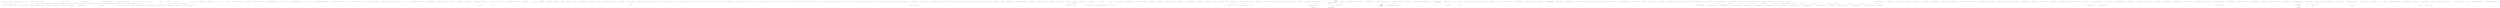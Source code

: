 digraph  {
n95 [label="Humanizer.Localisation.NumberToWords.GermanNumberToWordsConverter", span=""];
n0 [cluster="Humanizer.Localisation.NumberToWords.GermanNumberToWordsConverter.Convert(int)", label="Entry Humanizer.Localisation.NumberToWords.GermanNumberToWordsConverter.Convert(int)", span="15-15"];
n1 [cluster="Humanizer.Localisation.NumberToWords.GermanNumberToWordsConverter.Convert(int)", label="number == 0", span="17-17"];
n3 [cluster="Humanizer.Localisation.NumberToWords.GermanNumberToWordsConverter.Convert(int)", label="number < 0", span="20-20"];
n4 [cluster="Humanizer.Localisation.NumberToWords.GermanNumberToWordsConverter.Convert(int)", label="return string.Format(''minus {0}'', Convert(-number));", span="21-21"];
n6 [cluster="Humanizer.Localisation.NumberToWords.GermanNumberToWordsConverter.Convert(int)", label="var billions = number/1000000000", span="25-25"];
n9 [cluster="Humanizer.Localisation.NumberToWords.GermanNumberToWordsConverter.Convert(int)", label="number %= 1000000000", span="29-29"];
n12 [cluster="Humanizer.Localisation.NumberToWords.GermanNumberToWordsConverter.Convert(int)", label="var millions = number/1000000", span="34-34"];
n15 [cluster="Humanizer.Localisation.NumberToWords.GermanNumberToWordsConverter.Convert(int)", label="number %= 1000000", span="38-38"];
n18 [cluster="Humanizer.Localisation.NumberToWords.GermanNumberToWordsConverter.Convert(int)", label="var thousands = number/1000", span="43-43"];
n21 [cluster="Humanizer.Localisation.NumberToWords.GermanNumberToWordsConverter.Convert(int)", label="number %= 1000", span="47-47"];
n22 [cluster="Humanizer.Localisation.NumberToWords.GermanNumberToWordsConverter.Convert(int)", label="var hundreds = number/100", span="50-50"];
n25 [cluster="Humanizer.Localisation.NumberToWords.GermanNumberToWordsConverter.Convert(int)", label="number %= 100", span="54-54"];
n26 [cluster="Humanizer.Localisation.NumberToWords.GermanNumberToWordsConverter.Convert(int)", label="number > 0", span="57-57"];
n27 [cluster="Humanizer.Localisation.NumberToWords.GermanNumberToWordsConverter.Convert(int)", label="number < 20", span="59-59"];
n28 [cluster="Humanizer.Localisation.NumberToWords.GermanNumberToWordsConverter.Convert(int)", label="number > 1", span="61-61"];
n29 [cluster="Humanizer.Localisation.NumberToWords.GermanNumberToWordsConverter.Convert(int)", label="parts.Add(UnitsMap[number])", span="62-62"];
n31 [cluster="Humanizer.Localisation.NumberToWords.GermanNumberToWordsConverter.Convert(int)", label="var units = number%10", span="68-68"];
n34 [cluster="Humanizer.Localisation.NumberToWords.GermanNumberToWordsConverter.Convert(int)", label="parts.Add(TensMap[number/10])", span="72-72"];
n2 [cluster="Humanizer.Localisation.NumberToWords.GermanNumberToWordsConverter.Convert(int)", label="return ''null'';", span="18-18"];
n5 [cluster="Humanizer.Localisation.NumberToWords.GermanNumberToWordsConverter.Convert(int)", label="var parts = new List<string>()", span="23-23"];
n38 [cluster="System.Collections.Generic.List<T>.List()", label="Entry System.Collections.Generic.List<T>.List()", span="0-0"];
n8 [cluster="Humanizer.Localisation.NumberToWords.GermanNumberToWordsConverter.Convert(int)", label="parts.Add(Part(''{0} Milliarden'', ''eine Milliarde'', billions))", span="28-28"];
n11 [cluster="Humanizer.Localisation.NumberToWords.GermanNumberToWordsConverter.Convert(int)", label="parts.Add('' '')", span="31-31"];
n14 [cluster="Humanizer.Localisation.NumberToWords.GermanNumberToWordsConverter.Convert(int)", label="parts.Add(Part(''{0} Millionen'', ''eine Million'', millions))", span="37-37"];
n17 [cluster="Humanizer.Localisation.NumberToWords.GermanNumberToWordsConverter.Convert(int)", label="parts.Add('' '')", span="40-40"];
n20 [cluster="Humanizer.Localisation.NumberToWords.GermanNumberToWordsConverter.Convert(int)", label="parts.Add(Part(''{0}tausend'', ''eintausend'', thousands))", span="46-46"];
n24 [cluster="Humanizer.Localisation.NumberToWords.GermanNumberToWordsConverter.Convert(int)", label="parts.Add(Part(''{0}hundert'', ''einhundert'', hundreds))", span="53-53"];
n30 [cluster="Humanizer.Localisation.NumberToWords.GermanNumberToWordsConverter.Convert(int)", label="parts.Add(''eins'')", span="64-64"];
n33 [cluster="Humanizer.Localisation.NumberToWords.GermanNumberToWordsConverter.Convert(int)", label="parts.Add(string.Format(''{0}und'', UnitsMap[units]))", span="70-70"];
n35 [cluster="Humanizer.Localisation.NumberToWords.GermanNumberToWordsConverter.Convert(int)", label="return string.Join('''', parts);", span="76-76"];
n7 [cluster="Humanizer.Localisation.NumberToWords.GermanNumberToWordsConverter.Convert(int)", label="billions > 0", span="26-26"];
n39 [cluster="Humanizer.Localisation.NumberToWords.GermanNumberToWordsConverter.Part(string, string, int)", label="Entry Humanizer.Localisation.NumberToWords.GermanNumberToWordsConverter.Part(string, string, int)", span="137-137"];
n40 [cluster="System.Collections.Generic.List<T>.Add(T)", label="Entry System.Collections.Generic.List<T>.Add(T)", span="0-0"];
n10 [cluster="Humanizer.Localisation.NumberToWords.GermanNumberToWordsConverter.Convert(int)", label="number > 0", span="30-30"];
n13 [cluster="Humanizer.Localisation.NumberToWords.GermanNumberToWordsConverter.Convert(int)", label="millions > 0", span="35-35"];
n16 [cluster="Humanizer.Localisation.NumberToWords.GermanNumberToWordsConverter.Convert(int)", label="number > 0", span="39-39"];
n19 [cluster="Humanizer.Localisation.NumberToWords.GermanNumberToWordsConverter.Convert(int)", label="thousands > 0", span="44-44"];
n23 [cluster="Humanizer.Localisation.NumberToWords.GermanNumberToWordsConverter.Convert(int)", label="hundreds > 0", span="51-51"];
n32 [cluster="Humanizer.Localisation.NumberToWords.GermanNumberToWordsConverter.Convert(int)", label="units > 0", span="69-69"];
n37 [cluster="string.Format(string, object)", label="Entry string.Format(string, object)", span="0-0"];
n36 [cluster="Humanizer.Localisation.NumberToWords.GermanNumberToWordsConverter.Convert(int)", label="Exit Humanizer.Localisation.NumberToWords.GermanNumberToWordsConverter.Convert(int)", span="15-15"];
n41 [cluster="string.Join(string, System.Collections.Generic.IEnumerable<string>)", label="Entry string.Join(string, System.Collections.Generic.IEnumerable<string>)", span="0-0"];
n42 [cluster="Humanizer.Localisation.NumberToWords.GermanNumberToWordsConverter.ConvertToOrdinal(int)", label="Entry Humanizer.Localisation.NumberToWords.GermanNumberToWordsConverter.ConvertToOrdinal(int)", span="79-79"];
n43 [cluster="Humanizer.Localisation.NumberToWords.GermanNumberToWordsConverter.ConvertToOrdinal(int)", label="return ConvertToOrdinal(number, GrammaticalGender.Masculine);", span="81-81"];
n44 [cluster="Humanizer.Localisation.NumberToWords.GermanNumberToWordsConverter.ConvertToOrdinal(int)", label="Exit Humanizer.Localisation.NumberToWords.GermanNumberToWordsConverter.ConvertToOrdinal(int)", span="79-79"];
n45 [cluster="Humanizer.Localisation.NumberToWords.GermanNumberToWordsConverter.ConvertToOrdinal(int, Humanizer.GrammaticalGender)", label="Entry Humanizer.Localisation.NumberToWords.GermanNumberToWordsConverter.ConvertToOrdinal(int, Humanizer.GrammaticalGender)", span="84-84"];
n46 [cluster="Humanizer.Localisation.NumberToWords.GermanNumberToWordsConverter.ConvertToOrdinal(int, Humanizer.GrammaticalGender)", label="number == 0", span="86-86"];
n47 [cluster="Humanizer.Localisation.NumberToWords.GermanNumberToWordsConverter.ConvertToOrdinal(int, Humanizer.GrammaticalGender)", label="return ''null'' + GetEndingForGender(gender);", span="87-87"];
n49 [cluster="Humanizer.Localisation.NumberToWords.GermanNumberToWordsConverter.ConvertToOrdinal(int, Humanizer.GrammaticalGender)", label="number < 0", span="90-90"];
n51 [cluster="Humanizer.Localisation.NumberToWords.GermanNumberToWordsConverter.ConvertToOrdinal(int, Humanizer.GrammaticalGender)", label="number = -number", span="93-93"];
n52 [cluster="Humanizer.Localisation.NumberToWords.GermanNumberToWordsConverter.ConvertToOrdinal(int, Humanizer.GrammaticalGender)", label="var billions = number/1000000000", span="96-96"];
n54 [cluster="Humanizer.Localisation.NumberToWords.GermanNumberToWordsConverter.ConvertToOrdinal(int, Humanizer.GrammaticalGender)", label="number %= 1000000000", span="99-99"];
n57 [cluster="Humanizer.Localisation.NumberToWords.GermanNumberToWordsConverter.ConvertToOrdinal(int, Humanizer.GrammaticalGender)", label="var millions = number/1000000", span="104-104"];
n59 [cluster="Humanizer.Localisation.NumberToWords.GermanNumberToWordsConverter.ConvertToOrdinal(int, Humanizer.GrammaticalGender)", label="number %= 1000000", span="107-107"];
n62 [cluster="Humanizer.Localisation.NumberToWords.GermanNumberToWordsConverter.ConvertToOrdinal(int, Humanizer.GrammaticalGender)", label="var thousands = number/1000", span="112-112"];
n65 [cluster="Humanizer.Localisation.NumberToWords.GermanNumberToWordsConverter.ConvertToOrdinal(int, Humanizer.GrammaticalGender)", label="number %= 1000", span="116-116"];
n66 [cluster="Humanizer.Localisation.NumberToWords.GermanNumberToWordsConverter.ConvertToOrdinal(int, Humanizer.GrammaticalGender)", label="var hundreds = number/100", span="119-119"];
n69 [cluster="Humanizer.Localisation.NumberToWords.GermanNumberToWordsConverter.ConvertToOrdinal(int, Humanizer.GrammaticalGender)", label="number %= 100", span="123-123"];
n70 [cluster="Humanizer.Localisation.NumberToWords.GermanNumberToWordsConverter.ConvertToOrdinal(int, Humanizer.GrammaticalGender)", label="number > 0", span="126-126"];
n71 [cluster="Humanizer.Localisation.NumberToWords.GermanNumberToWordsConverter.ConvertToOrdinal(int, Humanizer.GrammaticalGender)", label="parts.Add(number < 20 ? UnitsOrdinal[number] : Convert(number))", span="127-127"];
n72 [cluster="Humanizer.Localisation.NumberToWords.GermanNumberToWordsConverter.ConvertToOrdinal(int, Humanizer.GrammaticalGender)", label="number == 0 || number >= 20", span="129-129"];
n74 [cluster="Humanizer.Localisation.NumberToWords.GermanNumberToWordsConverter.ConvertToOrdinal(int, Humanizer.GrammaticalGender)", label="parts.Add(GetEndingForGender(gender))", span="132-132"];
n48 [cluster="Humanizer.Localisation.NumberToWords.GermanNumberToWordsConverter.ConvertToOrdinal(int, Humanizer.GrammaticalGender)", label="var parts = new List<string>()", span="89-89"];
n50 [cluster="Humanizer.Localisation.NumberToWords.GermanNumberToWordsConverter.ConvertToOrdinal(int, Humanizer.GrammaticalGender)", label="parts.Add(''minus '')", span="92-92"];
n56 [cluster="Humanizer.Localisation.NumberToWords.GermanNumberToWordsConverter.ConvertToOrdinal(int, Humanizer.GrammaticalGender)", label="parts.Add(Part(BillionOrdinalPlural[noRest], BillionOrdinalSingular[noRest], billions))", span="101-101"];
n61 [cluster="Humanizer.Localisation.NumberToWords.GermanNumberToWordsConverter.ConvertToOrdinal(int, Humanizer.GrammaticalGender)", label="parts.Add(Part(MillionOrdinalPlural[noRest], MillionOrdinalSingular[noRest], millions))", span="109-109"];
n64 [cluster="Humanizer.Localisation.NumberToWords.GermanNumberToWordsConverter.ConvertToOrdinal(int, Humanizer.GrammaticalGender)", label="parts.Add(Part(''{0}tausend'', ''eintausend'', thousands))", span="115-115"];
n68 [cluster="Humanizer.Localisation.NumberToWords.GermanNumberToWordsConverter.ConvertToOrdinal(int, Humanizer.GrammaticalGender)", label="parts.Add(Part(''{0}hundert'', ''einhundert'', hundreds))", span="122-122"];
n73 [cluster="Humanizer.Localisation.NumberToWords.GermanNumberToWordsConverter.ConvertToOrdinal(int, Humanizer.GrammaticalGender)", label="parts.Add(''s'')", span="130-130"];
n75 [cluster="Humanizer.Localisation.NumberToWords.GermanNumberToWordsConverter.ConvertToOrdinal(int, Humanizer.GrammaticalGender)", label="return string.Join('''', parts);", span="134-134"];
n53 [cluster="Humanizer.Localisation.NumberToWords.GermanNumberToWordsConverter.ConvertToOrdinal(int, Humanizer.GrammaticalGender)", label="billions > 0", span="97-97"];
n55 [cluster="Humanizer.Localisation.NumberToWords.GermanNumberToWordsConverter.ConvertToOrdinal(int, Humanizer.GrammaticalGender)", label="var noRest = NoRestIndex(number)", span="100-100"];
n78 [cluster="Humanizer.Localisation.NumberToWords.GermanNumberToWordsConverter.NoRestIndex(int)", label="Entry Humanizer.Localisation.NumberToWords.GermanNumberToWordsConverter.NoRestIndex(int)", span="144-144"];
n58 [cluster="Humanizer.Localisation.NumberToWords.GermanNumberToWordsConverter.ConvertToOrdinal(int, Humanizer.GrammaticalGender)", label="millions > 0", span="105-105"];
n60 [cluster="Humanizer.Localisation.NumberToWords.GermanNumberToWordsConverter.ConvertToOrdinal(int, Humanizer.GrammaticalGender)", label="var noRest = NoRestIndex(number)", span="108-108"];
n63 [cluster="Humanizer.Localisation.NumberToWords.GermanNumberToWordsConverter.ConvertToOrdinal(int, Humanizer.GrammaticalGender)", label="thousands > 0", span="113-113"];
n67 [cluster="Humanizer.Localisation.NumberToWords.GermanNumberToWordsConverter.ConvertToOrdinal(int, Humanizer.GrammaticalGender)", label="hundreds > 0", span="120-120"];
n77 [cluster="Humanizer.Localisation.NumberToWords.GermanNumberToWordsConverter.GetEndingForGender(Humanizer.GrammaticalGender)", label="Entry Humanizer.Localisation.NumberToWords.GermanNumberToWordsConverter.GetEndingForGender(Humanizer.GrammaticalGender)", span="149-149"];
n76 [cluster="Humanizer.Localisation.NumberToWords.GermanNumberToWordsConverter.ConvertToOrdinal(int, Humanizer.GrammaticalGender)", label="Exit Humanizer.Localisation.NumberToWords.GermanNumberToWordsConverter.ConvertToOrdinal(int, Humanizer.GrammaticalGender)", span="84-84"];
n79 [cluster="Humanizer.Localisation.NumberToWords.GermanNumberToWordsConverter.Part(string, string, int)", label="number == 1", span="139-139"];
n80 [cluster="Humanizer.Localisation.NumberToWords.GermanNumberToWordsConverter.Part(string, string, int)", label="return singular;", span="140-140"];
n81 [cluster="Humanizer.Localisation.NumberToWords.GermanNumberToWordsConverter.Part(string, string, int)", label="return string.Format(pluralFormat, Convert(number));", span="141-141"];
n82 [cluster="Humanizer.Localisation.NumberToWords.GermanNumberToWordsConverter.Part(string, string, int)", label="Exit Humanizer.Localisation.NumberToWords.GermanNumberToWordsConverter.Part(string, string, int)", span="137-137"];
n83 [cluster="Humanizer.Localisation.NumberToWords.GermanNumberToWordsConverter.NoRestIndex(int)", label="return number == 0 ? 0 : 1;", span="146-146"];
n84 [cluster="Humanizer.Localisation.NumberToWords.GermanNumberToWordsConverter.NoRestIndex(int)", label="Exit Humanizer.Localisation.NumberToWords.GermanNumberToWordsConverter.NoRestIndex(int)", span="144-144"];
n85 [cluster="Humanizer.Localisation.NumberToWords.GermanNumberToWordsConverter.GetEndingForGender(Humanizer.GrammaticalGender)", label=gender, span="151-151"];
n86 [cluster="Humanizer.Localisation.NumberToWords.GermanNumberToWordsConverter.GetEndingForGender(Humanizer.GrammaticalGender)", label="GrammaticalGender.Masculine", span="153-153"];
n88 [cluster="Humanizer.Localisation.NumberToWords.GermanNumberToWordsConverter.GetEndingForGender(Humanizer.GrammaticalGender)", label="GrammaticalGender.Feminine", span="155-155"];
n90 [cluster="Humanizer.Localisation.NumberToWords.GermanNumberToWordsConverter.GetEndingForGender(Humanizer.GrammaticalGender)", label="GrammaticalGender.Neuter", span="157-157"];
n92 [cluster="Humanizer.Localisation.NumberToWords.GermanNumberToWordsConverter.GetEndingForGender(Humanizer.GrammaticalGender)", label="throw new ArgumentOutOfRangeException(''gender'');", span="160-160"];
n87 [cluster="Humanizer.Localisation.NumberToWords.GermanNumberToWordsConverter.GetEndingForGender(Humanizer.GrammaticalGender)", label="return ''ter'';", span="154-154"];
n89 [cluster="Humanizer.Localisation.NumberToWords.GermanNumberToWordsConverter.GetEndingForGender(Humanizer.GrammaticalGender)", label="return ''te'';", span="156-156"];
n91 [cluster="Humanizer.Localisation.NumberToWords.GermanNumberToWordsConverter.GetEndingForGender(Humanizer.GrammaticalGender)", label="return ''tes'';", span="158-158"];
n93 [cluster="Humanizer.Localisation.NumberToWords.GermanNumberToWordsConverter.GetEndingForGender(Humanizer.GrammaticalGender)", label="Exit Humanizer.Localisation.NumberToWords.GermanNumberToWordsConverter.GetEndingForGender(Humanizer.GrammaticalGender)", span="149-149"];
n94 [cluster="System.ArgumentOutOfRangeException.ArgumentOutOfRangeException(string)", label="Entry System.ArgumentOutOfRangeException.ArgumentOutOfRangeException(string)", span="0-0"];
m0_142 [cluster="Humanizer.InflectorExtensions.Camelize(string)", file="DateHumanizeTests.cs", label="Entry Humanizer.InflectorExtensions.Camelize(string)", span="282-282"];
m0_143 [cluster="Humanizer.InflectorExtensions.Camelize(string)", file="DateHumanizeTests.cs", label="string word = Pascalize(input)", span="284-284"];
m0_144 [cluster="Humanizer.InflectorExtensions.Camelize(string)", file="DateHumanizeTests.cs", label="return word.Substring(0, 1).ToLower() + word.Substring(1);", span="285-285"];
m0_145 [cluster="Humanizer.InflectorExtensions.Camelize(string)", file="DateHumanizeTests.cs", label="Exit Humanizer.InflectorExtensions.Camelize(string)", span="282-282"];
m0_75 [cluster="System.Text.RegularExpressions.Regex.Replace(string, string)", file="DateHumanizeTests.cs", label="Entry System.Text.RegularExpressions.Regex.Replace(string, string)", span="0-0"];
m0_100 [cluster="Humanizer.InflectorExtensions.ApplyRules(System.Collections.Generic.List<Humanizer.InflectorExtensions.Rule>, string)", file="DateHumanizeTests.cs", label="Entry Humanizer.InflectorExtensions.ApplyRules(System.Collections.Generic.List<Humanizer.InflectorExtensions.Rule>, string)", span="236-236"];
m0_119 [cluster="Humanizer.InflectorExtensions.ApplyRules(System.Collections.Generic.List<Humanizer.InflectorExtensions.Rule>, string)", file="DateHumanizeTests.cs", label="word == null", span="238-238"];
m0_121 [cluster="Humanizer.InflectorExtensions.ApplyRules(System.Collections.Generic.List<Humanizer.InflectorExtensions.Rule>, string)", file="DateHumanizeTests.cs", label="var result = word", span="241-241"];
m0_122 [cluster="Humanizer.InflectorExtensions.ApplyRules(System.Collections.Generic.List<Humanizer.InflectorExtensions.Rule>, string)", file="DateHumanizeTests.cs", label="!Uncountables.Contains(word.ToLower())", span="243-243"];
m0_123 [cluster="Humanizer.InflectorExtensions.ApplyRules(System.Collections.Generic.List<Humanizer.InflectorExtensions.Rule>, string)", file="DateHumanizeTests.cs", label="int i = rules.Count - 1", span="245-245"];
m0_125 [cluster="Humanizer.InflectorExtensions.ApplyRules(System.Collections.Generic.List<Humanizer.InflectorExtensions.Rule>, string)", file="DateHumanizeTests.cs", label="(result = rules[i].Apply(word)) != null", span="247-247"];
m0_120 [cluster="Humanizer.InflectorExtensions.ApplyRules(System.Collections.Generic.List<Humanizer.InflectorExtensions.Rule>, string)", file="DateHumanizeTests.cs", label="return null;", span="239-239"];
m0_127 [cluster="Humanizer.InflectorExtensions.ApplyRules(System.Collections.Generic.List<Humanizer.InflectorExtensions.Rule>, string)", file="DateHumanizeTests.cs", label="return result;", span="254-254"];
m0_124 [cluster="Humanizer.InflectorExtensions.ApplyRules(System.Collections.Generic.List<Humanizer.InflectorExtensions.Rule>, string)", file="DateHumanizeTests.cs", label="i >= 0", span="245-245"];
m0_126 [cluster="Humanizer.InflectorExtensions.ApplyRules(System.Collections.Generic.List<Humanizer.InflectorExtensions.Rule>, string)", file="DateHumanizeTests.cs", label="i--", span="245-245"];
m0_128 [cluster="Humanizer.InflectorExtensions.ApplyRules(System.Collections.Generic.List<Humanizer.InflectorExtensions.Rule>, string)", file="DateHumanizeTests.cs", label="Exit Humanizer.InflectorExtensions.ApplyRules(System.Collections.Generic.List<Humanizer.InflectorExtensions.Rule>, string)", span="236-236"];
m0_147 [cluster="Humanizer.InflectorExtensions.Underscore(string)", file="DateHumanizeTests.cs", label="Entry Humanizer.InflectorExtensions.Underscore(string)", span="293-293"];
m0_148 [cluster="Humanizer.InflectorExtensions.Underscore(string)", file="DateHumanizeTests.cs", label="return Regex.Replace(\r\n                Regex.Replace(\r\n                    Regex.Replace(input, @''([A-Z]+)([A-Z][a-z])'', ''$1_$2''), @''([a-z\d])([A-Z])'', ''$1_$2''), @''[-\s]'', ''_'').ToLower();", span="295-297"];
m0_149 [cluster="Humanizer.InflectorExtensions.Underscore(string)", file="DateHumanizeTests.cs", label="Exit Humanizer.InflectorExtensions.Underscore(string)", span="293-293"];
m0_155 [cluster="Humanizer.InflectorExtensions.Hyphenate(string)", file="DateHumanizeTests.cs", label="Entry Humanizer.InflectorExtensions.Hyphenate(string)", span="315-315"];
m0_156 [cluster="Humanizer.InflectorExtensions.Hyphenate(string)", file="DateHumanizeTests.cs", label="return Dasherize(underscoredWord);", span="317-317"];
m0_157 [cluster="Humanizer.InflectorExtensions.Hyphenate(string)", file="DateHumanizeTests.cs", label="Exit Humanizer.InflectorExtensions.Hyphenate(string)", span="315-315"];
m0_154 [cluster="string.Replace(char, char)", file="DateHumanizeTests.cs", label="Entry string.Replace(char, char)", span="0-0"];
m0_150 [cluster="System.Text.RegularExpressions.Regex.Replace(string, string, string)", file="DateHumanizeTests.cs", label="Entry System.Text.RegularExpressions.Regex.Replace(string, string, string)", span="0-0"];
m0_61 [cluster="Humanizer.InflectorExtensions.AddSingular(string, string)", file="DateHumanizeTests.cs", label="Entry Humanizer.InflectorExtensions.AddSingular(string, string)", span="156-156"];
m0_86 [cluster="Humanizer.InflectorExtensions.AddSingular(string, string)", file="DateHumanizeTests.cs", label="Singulars.Add(new Rule(rule, replacement))", span="158-158"];
m0_87 [cluster="Humanizer.InflectorExtensions.AddSingular(string, string)", file="DateHumanizeTests.cs", label="Exit Humanizer.InflectorExtensions.AddSingular(string, string)", span="156-156"];
m0_129 [cluster="System.Collections.Generic.List<T>.Contains(T)", file="DateHumanizeTests.cs", label="Entry System.Collections.Generic.List<T>.Contains(T)", span="0-0"];
m0_134 [cluster="Humanizer.InflectorExtensions.Pascalize(string)", file="DateHumanizeTests.cs", label="Entry Humanizer.InflectorExtensions.Pascalize(string)", span="272-272"];
m0_135 [cluster="Humanizer.InflectorExtensions.Pascalize(string)", file="DateHumanizeTests.cs", label="return Regex.Replace(input, ''(?:^|_)(.)'', match => match.Groups[1].Value.ToUpper());", span="274-274"];
m0_136 [cluster="Humanizer.InflectorExtensions.Pascalize(string)", file="DateHumanizeTests.cs", label="Exit Humanizer.InflectorExtensions.Pascalize(string)", span="272-272"];
m0_141 [cluster="string.ToUpper()", file="DateHumanizeTests.cs", label="Entry string.ToUpper()", span="0-0"];
m0_146 [cluster="string.Substring(int, int)", file="DateHumanizeTests.cs", label="Entry string.Substring(int, int)", span="0-0"];
m0_0 [cluster="Humanizer.InflectorExtensions.InflectorExtensions()", file="DateHumanizeTests.cs", label="Entry Humanizer.InflectorExtensions.InflectorExtensions()", span="53-53"];
m0_3 [cluster="Humanizer.InflectorExtensions.InflectorExtensions()", file="DateHumanizeTests.cs", label="AddPlural(''(ax|test)is$'', ''$1es'')", span="57-57"];
m0_4 [cluster="Humanizer.InflectorExtensions.InflectorExtensions()", file="DateHumanizeTests.cs", label="AddPlural(''(octop|vir|alumn|fung)us$'', ''$1i'')", span="58-58"];
m0_5 [cluster="Humanizer.InflectorExtensions.InflectorExtensions()", file="DateHumanizeTests.cs", label="AddPlural(''(alias|status)$'', ''$1es'')", span="59-59"];
m0_6 [cluster="Humanizer.InflectorExtensions.InflectorExtensions()", file="DateHumanizeTests.cs", label="AddPlural(''(bu)s$'', ''$1ses'')", span="60-60"];
m0_7 [cluster="Humanizer.InflectorExtensions.InflectorExtensions()", file="DateHumanizeTests.cs", label="AddPlural(''(buffal|tomat|volcan)o$'', ''$1oes'')", span="61-61"];
m0_8 [cluster="Humanizer.InflectorExtensions.InflectorExtensions()", file="DateHumanizeTests.cs", label="AddPlural(''([ti])um$'', ''$1a'')", span="62-62"];
m0_13 [cluster="Humanizer.InflectorExtensions.InflectorExtensions()", file="DateHumanizeTests.cs", label="AddPlural(''(x|ch|ss|sh)$'', ''$1es'')", span="67-67"];
m0_14 [cluster="Humanizer.InflectorExtensions.InflectorExtensions()", file="DateHumanizeTests.cs", label="AddPlural(''(matr|vert|ind)ix|ex$'', ''$1ices'')", span="68-68"];
m0_15 [cluster="Humanizer.InflectorExtensions.InflectorExtensions()", file="DateHumanizeTests.cs", label="AddPlural(''([m|l])ouse$'', ''$1ice'')", span="69-69"];
m0_16 [cluster="Humanizer.InflectorExtensions.InflectorExtensions()", file="DateHumanizeTests.cs", label="AddPlural(''^(ox)$'', ''$1en'')", span="70-70"];
m0_17 [cluster="Humanizer.InflectorExtensions.InflectorExtensions()", file="DateHumanizeTests.cs", label="AddPlural(''(quiz)$'', ''$1zes'')", span="71-71"];
m0_18 [cluster="Humanizer.InflectorExtensions.InflectorExtensions()", file="DateHumanizeTests.cs", label="AddSingular(''s$'', '''')", span="73-73"];
m0_19 [cluster="Humanizer.InflectorExtensions.InflectorExtensions()", file="DateHumanizeTests.cs", label="AddSingular(''(n)ews$'', ''$1ews'')", span="74-74"];
m0_20 [cluster="Humanizer.InflectorExtensions.InflectorExtensions()", file="DateHumanizeTests.cs", label="AddSingular(''([ti])a$'', ''$1um'')", span="75-75"];
m0_21 [cluster="Humanizer.InflectorExtensions.InflectorExtensions()", file="DateHumanizeTests.cs", label="AddSingular(''((a)naly|(b)a|(d)iagno|(p)arenthe|(p)rogno|(s)ynop|(t)he)ses$'', ''$1$2sis'')", span="76-76"];
m0_22 [cluster="Humanizer.InflectorExtensions.InflectorExtensions()", file="DateHumanizeTests.cs", label="AddSingular(''(^analy)ses$'', ''$1sis'')", span="77-77"];
m0_23 [cluster="Humanizer.InflectorExtensions.InflectorExtensions()", file="DateHumanizeTests.cs", label="AddSingular(''([^f])ves$'', ''$1fe'')", span="78-78"];
m0_24 [cluster="Humanizer.InflectorExtensions.InflectorExtensions()", file="DateHumanizeTests.cs", label="AddSingular(''(hive)s$'', ''$1'')", span="79-79"];
m0_25 [cluster="Humanizer.InflectorExtensions.InflectorExtensions()", file="DateHumanizeTests.cs", label="AddSingular(''(tive)s$'', ''$1'')", span="80-80"];
m0_26 [cluster="Humanizer.InflectorExtensions.InflectorExtensions()", file="DateHumanizeTests.cs", label="AddSingular(''([lr])ves$'', ''$1f'')", span="81-81"];
m0_27 [cluster="Humanizer.InflectorExtensions.InflectorExtensions()", file="DateHumanizeTests.cs", label="AddSingular(''([^aeiouy]|qu)ies$'', ''$1y'')", span="82-82"];
m0_28 [cluster="Humanizer.InflectorExtensions.InflectorExtensions()", file="DateHumanizeTests.cs", label="AddSingular(''(s)eries$'', ''$1eries'')", span="83-83"];
m0_29 [cluster="Humanizer.InflectorExtensions.InflectorExtensions()", file="DateHumanizeTests.cs", label="AddSingular(''(m)ovies$'', ''$1ovie'')", span="84-84"];
m0_30 [cluster="Humanizer.InflectorExtensions.InflectorExtensions()", file="DateHumanizeTests.cs", label="AddSingular(''(x|ch|ss|sh)es$'', ''$1'')", span="85-85"];
m0_31 [cluster="Humanizer.InflectorExtensions.InflectorExtensions()", file="DateHumanizeTests.cs", label="AddSingular(''([m|l])ice$'', ''$1ouse'')", span="86-86"];
m0_32 [cluster="Humanizer.InflectorExtensions.InflectorExtensions()", file="DateHumanizeTests.cs", label="AddSingular(''(bus)es$'', ''$1'')", span="87-87"];
m0_33 [cluster="Humanizer.InflectorExtensions.InflectorExtensions()", file="DateHumanizeTests.cs", label="AddSingular(''(o)es$'', ''$1'')", span="88-88"];
m0_34 [cluster="Humanizer.InflectorExtensions.InflectorExtensions()", file="DateHumanizeTests.cs", label="AddSingular(''(shoe)s$'', ''$1'')", span="89-89"];
m0_35 [cluster="Humanizer.InflectorExtensions.InflectorExtensions()", file="DateHumanizeTests.cs", label="AddSingular(''(cris|ax|test)es$'', ''$1is'')", span="90-90"];
m0_36 [cluster="Humanizer.InflectorExtensions.InflectorExtensions()", file="DateHumanizeTests.cs", label="AddSingular(''(octop|vir|alumn|fung)i$'', ''$1us'')", span="91-91"];
m0_37 [cluster="Humanizer.InflectorExtensions.InflectorExtensions()", file="DateHumanizeTests.cs", label="AddSingular(''(alias|status)es$'', ''$1'')", span="92-92"];
m0_38 [cluster="Humanizer.InflectorExtensions.InflectorExtensions()", file="DateHumanizeTests.cs", label="AddSingular(''^(ox)en'', ''$1'')", span="93-93"];
m0_39 [cluster="Humanizer.InflectorExtensions.InflectorExtensions()", file="DateHumanizeTests.cs", label="AddSingular(''(vert|ind)ices$'', ''$1ex'')", span="94-94"];
m0_40 [cluster="Humanizer.InflectorExtensions.InflectorExtensions()", file="DateHumanizeTests.cs", label="AddSingular(''(matr)ices$'', ''$1ix'')", span="95-95"];
m0_41 [cluster="Humanizer.InflectorExtensions.InflectorExtensions()", file="DateHumanizeTests.cs", label="AddSingular(''(quiz)zes$'', ''$1'')", span="96-96"];
m0_42 [cluster="Humanizer.InflectorExtensions.InflectorExtensions()", file="DateHumanizeTests.cs", label="AddIrregular(''person'', ''people'')", span="98-98"];
m0_43 [cluster="Humanizer.InflectorExtensions.InflectorExtensions()", file="DateHumanizeTests.cs", label="AddIrregular(''man'', ''men'')", span="99-99"];
m0_44 [cluster="Humanizer.InflectorExtensions.InflectorExtensions()", file="DateHumanizeTests.cs", label="AddIrregular(''child'', ''children'')", span="100-100"];
m0_45 [cluster="Humanizer.InflectorExtensions.InflectorExtensions()", file="DateHumanizeTests.cs", label="AddIrregular(''sex'', ''sexes'')", span="101-101"];
m0_46 [cluster="Humanizer.InflectorExtensions.InflectorExtensions()", file="DateHumanizeTests.cs", label="AddIrregular(''move'', ''moves'')", span="102-102"];
m0_47 [cluster="Humanizer.InflectorExtensions.InflectorExtensions()", file="DateHumanizeTests.cs", label="AddIrregular(''goose'', ''geese'')", span="103-103"];
m0_48 [cluster="Humanizer.InflectorExtensions.InflectorExtensions()", file="DateHumanizeTests.cs", label="AddIrregular(''alumna'', ''alumnae'')", span="104-104"];
m0_49 [cluster="Humanizer.InflectorExtensions.InflectorExtensions()", file="DateHumanizeTests.cs", label="AddUncountable(''equipment'')", span="106-106"];
m0_50 [cluster="Humanizer.InflectorExtensions.InflectorExtensions()", file="DateHumanizeTests.cs", label="AddUncountable(''information'')", span="107-107"];
m0_51 [cluster="Humanizer.InflectorExtensions.InflectorExtensions()", file="DateHumanizeTests.cs", label="AddUncountable(''rice'')", span="108-108"];
m0_52 [cluster="Humanizer.InflectorExtensions.InflectorExtensions()", file="DateHumanizeTests.cs", label="AddUncountable(''money'')", span="109-109"];
m0_53 [cluster="Humanizer.InflectorExtensions.InflectorExtensions()", file="DateHumanizeTests.cs", label="AddUncountable(''species'')", span="110-110"];
m0_54 [cluster="Humanizer.InflectorExtensions.InflectorExtensions()", file="DateHumanizeTests.cs", label="AddUncountable(''series'')", span="111-111"];
m0_55 [cluster="Humanizer.InflectorExtensions.InflectorExtensions()", file="DateHumanizeTests.cs", label="AddUncountable(''fish'')", span="112-112"];
m0_56 [cluster="Humanizer.InflectorExtensions.InflectorExtensions()", file="DateHumanizeTests.cs", label="AddUncountable(''sheep'')", span="113-113"];
m0_57 [cluster="Humanizer.InflectorExtensions.InflectorExtensions()", file="DateHumanizeTests.cs", label="AddUncountable(''deer'')", span="114-114"];
m0_58 [cluster="Humanizer.InflectorExtensions.InflectorExtensions()", file="DateHumanizeTests.cs", label="AddUncountable(''aircraft'')", span="115-115"];
m0_59 [cluster="Humanizer.InflectorExtensions.InflectorExtensions()", file="DateHumanizeTests.cs", label="Exit Humanizer.InflectorExtensions.InflectorExtensions()", span="53-53"];
m0_62 [cluster="Humanizer.InflectorExtensions.AddIrregular(string, string)", file="DateHumanizeTests.cs", label="Entry Humanizer.InflectorExtensions.AddIrregular(string, string)", span="140-140"];
m0_76 [cluster="Humanizer.InflectorExtensions.AddIrregular(string, string)", file="DateHumanizeTests.cs", label="AddPlural(''('' + singular[0] + '')'' + singular.Substring(1) + ''$'', ''$1'' + plural.Substring(1))", span="142-142"];
m0_77 [cluster="Humanizer.InflectorExtensions.AddIrregular(string, string)", file="DateHumanizeTests.cs", label="AddSingular(''('' + plural[0] + '')'' + plural.Substring(1) + ''$'', ''$1'' + singular.Substring(1))", span="143-143"];
m0_78 [cluster="Humanizer.InflectorExtensions.AddIrregular(string, string)", file="DateHumanizeTests.cs", label="Exit Humanizer.InflectorExtensions.AddIrregular(string, string)", span="140-140"];
m0_101 [cluster="Humanizer.InflectorExtensions.Pluralize(string, bool)", file="DateHumanizeTests.cs", label="Entry Humanizer.InflectorExtensions.Pluralize(string, bool)", span="195-195"];
m0_102 [cluster="Humanizer.InflectorExtensions.Pluralize(string, bool)", file="DateHumanizeTests.cs", label="return Pluralize(word, inputIsSingular ? Plurality.Singular : Plurality.CouldBeEither);", span="197-197"];
m0_103 [cluster="Humanizer.InflectorExtensions.Pluralize(string, bool)", file="DateHumanizeTests.cs", label="Exit Humanizer.InflectorExtensions.Pluralize(string, bool)", span="195-195"];
m0_63 [cluster="Humanizer.InflectorExtensions.AddUncountable(string)", file="DateHumanizeTests.cs", label="Entry Humanizer.InflectorExtensions.AddUncountable(string)", span="146-146"];
m0_80 [cluster="Humanizer.InflectorExtensions.AddUncountable(string)", file="DateHumanizeTests.cs", label="Uncountables.Add(word.ToLower())", span="148-148"];
m0_81 [cluster="Humanizer.InflectorExtensions.AddUncountable(string)", file="DateHumanizeTests.cs", label="Exit Humanizer.InflectorExtensions.AddUncountable(string)", span="146-146"];
m0_133 [cluster="string.Humanize(Humanizer.LetterCasing)", file="DateHumanizeTests.cs", label="Entry string.Humanize(Humanizer.LetterCasing)", span="65-65"];
m0_151 [cluster="Humanizer.InflectorExtensions.Dasherize(string)", file="DateHumanizeTests.cs", label="Entry Humanizer.InflectorExtensions.Dasherize(string)", span="305-305"];
m0_152 [cluster="Humanizer.InflectorExtensions.Dasherize(string)", file="DateHumanizeTests.cs", label="return underscoredWord.Replace('_', '-');", span="307-307"];
m0_153 [cluster="Humanizer.InflectorExtensions.Dasherize(string)", file="DateHumanizeTests.cs", label="Exit Humanizer.InflectorExtensions.Dasherize(string)", span="305-305"];
m0_137 [cluster="System.Text.RegularExpressions.Regex.Replace(string, string, System.Text.RegularExpressions.MatchEvaluator)", file="DateHumanizeTests.cs", label="Entry System.Text.RegularExpressions.Regex.Replace(string, string, System.Text.RegularExpressions.MatchEvaluator)", span="0-0"];
m0_64 [cluster="Humanizer.InflectorExtensions.Rule.Rule(string, string)", file="DateHumanizeTests.cs", label="Entry Humanizer.InflectorExtensions.Rule.Rule(string, string)", span="123-123"];
m0_65 [cluster="Humanizer.InflectorExtensions.Rule.Rule(string, string)", file="DateHumanizeTests.cs", label="_regex = new Regex(pattern, RegexOptions.IgnoreCase)", span="125-125"];
m0_66 [cluster="Humanizer.InflectorExtensions.Rule.Rule(string, string)", file="DateHumanizeTests.cs", label="_replacement = replacement", span="126-126"];
m0_67 [cluster="Humanizer.InflectorExtensions.Rule.Rule(string, string)", file="DateHumanizeTests.cs", label="Exit Humanizer.InflectorExtensions.Rule.Rule(string, string)", span="123-123"];
m0_138 [cluster="lambda expression", file="DateHumanizeTests.cs", label="Entry lambda expression", span="274-274"];
m0_139 [cluster="lambda expression", file="DateHumanizeTests.cs", label="match.Groups[1].Value.ToUpper()", span="274-274"];
m0_140 [cluster="lambda expression", file="DateHumanizeTests.cs", label="Exit lambda expression", span="274-274"];
m0_69 [cluster="Humanizer.InflectorExtensions.Rule.Apply(string)", file="DateHumanizeTests.cs", label="Entry Humanizer.InflectorExtensions.Rule.Apply(string)", span="129-129"];
m0_70 [cluster="Humanizer.InflectorExtensions.Rule.Apply(string)", file="DateHumanizeTests.cs", label="!_regex.IsMatch(word)", span="131-131"];
m0_72 [cluster="Humanizer.InflectorExtensions.Rule.Apply(string)", file="DateHumanizeTests.cs", label="return _regex.Replace(word, _replacement);", span="136-136"];
m0_71 [cluster="Humanizer.InflectorExtensions.Rule.Apply(string)", file="DateHumanizeTests.cs", label="return null;", span="133-133"];
m0_73 [cluster="Humanizer.InflectorExtensions.Rule.Apply(string)", file="DateHumanizeTests.cs", label="Exit Humanizer.InflectorExtensions.Rule.Apply(string)", span="129-129"];
m0_88 [cluster="Humanizer.InflectorExtensions.Pluralize(string, Humanizer.Plurality)", file="DateHumanizeTests.cs", label="Entry Humanizer.InflectorExtensions.Pluralize(string, Humanizer.Plurality)", span="171-171"];
m0_89 [cluster="Humanizer.InflectorExtensions.Pluralize(string, Humanizer.Plurality)", file="DateHumanizeTests.cs", label="plurality == Plurality.Plural", span="173-173"];
m0_90 [cluster="Humanizer.InflectorExtensions.Pluralize(string, Humanizer.Plurality)", file="DateHumanizeTests.cs", label="return word;", span="174-174"];
m0_91 [cluster="Humanizer.InflectorExtensions.Pluralize(string, Humanizer.Plurality)", file="DateHumanizeTests.cs", label="var result = ApplyRules(Plurals, word)", span="176-176"];
m0_92 [cluster="Humanizer.InflectorExtensions.Pluralize(string, Humanizer.Plurality)", file="DateHumanizeTests.cs", label="plurality == Plurality.Singular", span="178-178"];
m0_94 [cluster="Humanizer.InflectorExtensions.Pluralize(string, Humanizer.Plurality)", file="DateHumanizeTests.cs", label="var asSingular = ApplyRules(Singulars, word)", span="181-181"];
m0_96 [cluster="Humanizer.InflectorExtensions.Pluralize(string, Humanizer.Plurality)", file="DateHumanizeTests.cs", label="asSingular != null && asSingular != word && asSingular + ''s'' != word && asSingularAsPlural == word && result != word", span="183-183"];
m0_97 [cluster="Humanizer.InflectorExtensions.Pluralize(string, Humanizer.Plurality)", file="DateHumanizeTests.cs", label="return word;", span="184-184"];
m0_93 [cluster="Humanizer.InflectorExtensions.Pluralize(string, Humanizer.Plurality)", file="DateHumanizeTests.cs", label="return result;", span="179-179"];
m0_98 [cluster="Humanizer.InflectorExtensions.Pluralize(string, Humanizer.Plurality)", file="DateHumanizeTests.cs", label="return result;", span="186-186"];
m0_95 [cluster="Humanizer.InflectorExtensions.Pluralize(string, Humanizer.Plurality)", file="DateHumanizeTests.cs", label="var asSingularAsPlural = ApplyRules(Plurals, asSingular)", span="182-182"];
m0_99 [cluster="Humanizer.InflectorExtensions.Pluralize(string, Humanizer.Plurality)", file="DateHumanizeTests.cs", label="Exit Humanizer.InflectorExtensions.Pluralize(string, Humanizer.Plurality)", span="171-171"];
m0_68 [cluster="System.Text.RegularExpressions.Regex.Regex(string, System.Text.RegularExpressions.RegexOptions)", file="DateHumanizeTests.cs", label="Entry System.Text.RegularExpressions.Regex.Regex(string, System.Text.RegularExpressions.RegexOptions)", span="0-0"];
m0_74 [cluster="System.Text.RegularExpressions.Regex.IsMatch(string)", file="DateHumanizeTests.cs", label="Entry System.Text.RegularExpressions.Regex.IsMatch(string)", span="0-0"];
m0_130 [cluster="Humanizer.InflectorExtensions.Titleize(string)", file="DateHumanizeTests.cs", label="Entry Humanizer.InflectorExtensions.Titleize(string)", span="262-262"];
m0_131 [cluster="Humanizer.InflectorExtensions.Titleize(string)", file="DateHumanizeTests.cs", label="return input.Humanize(LetterCasing.Title);", span="264-264"];
m0_132 [cluster="Humanizer.InflectorExtensions.Titleize(string)", file="DateHumanizeTests.cs", label="Exit Humanizer.InflectorExtensions.Titleize(string)", span="262-262"];
m0_116 [cluster="Humanizer.InflectorExtensions.Singularize(string, bool)", file="DateHumanizeTests.cs", label="Entry Humanizer.InflectorExtensions.Singularize(string, bool)", span="231-231"];
m0_117 [cluster="Humanizer.InflectorExtensions.Singularize(string, bool)", file="DateHumanizeTests.cs", label="return Singularize(word, inputIsPlural ? Plurality.Plural : Plurality.CouldBeEither);", span="233-233"];
m0_118 [cluster="Humanizer.InflectorExtensions.Singularize(string, bool)", file="DateHumanizeTests.cs", label="Exit Humanizer.InflectorExtensions.Singularize(string, bool)", span="231-231"];
m0_60 [cluster="Humanizer.InflectorExtensions.AddPlural(string, string)", file="DateHumanizeTests.cs", label="Entry Humanizer.InflectorExtensions.AddPlural(string, string)", span="151-151"];
m0_84 [cluster="Humanizer.InflectorExtensions.AddPlural(string, string)", file="DateHumanizeTests.cs", label="Plurals.Add(new Rule(rule, replacement))", span="153-153"];
m0_85 [cluster="Humanizer.InflectorExtensions.AddPlural(string, string)", file="DateHumanizeTests.cs", label="Exit Humanizer.InflectorExtensions.AddPlural(string, string)", span="151-151"];
m0_82 [cluster="string.ToLower()", file="DateHumanizeTests.cs", label="Entry string.ToLower()", span="0-0"];
m0_104 [cluster="Humanizer.InflectorExtensions.Singularize(string, Humanizer.Plurality)", file="DateHumanizeTests.cs", label="Entry Humanizer.InflectorExtensions.Singularize(string, Humanizer.Plurality)", span="206-206"];
m0_105 [cluster="Humanizer.InflectorExtensions.Singularize(string, Humanizer.Plurality)", file="DateHumanizeTests.cs", label="plurality == Plurality.Singular", span="208-208"];
m0_106 [cluster="Humanizer.InflectorExtensions.Singularize(string, Humanizer.Plurality)", file="DateHumanizeTests.cs", label="return word;", span="209-209"];
m0_107 [cluster="Humanizer.InflectorExtensions.Singularize(string, Humanizer.Plurality)", file="DateHumanizeTests.cs", label="var result = ApplyRules(Singulars, word)", span="211-211"];
m0_108 [cluster="Humanizer.InflectorExtensions.Singularize(string, Humanizer.Plurality)", file="DateHumanizeTests.cs", label="plurality == Plurality.Plural", span="213-213"];
m0_110 [cluster="Humanizer.InflectorExtensions.Singularize(string, Humanizer.Plurality)", file="DateHumanizeTests.cs", label="var asPlural = ApplyRules(Plurals, word)", span="217-217"];
m0_112 [cluster="Humanizer.InflectorExtensions.Singularize(string, Humanizer.Plurality)", file="DateHumanizeTests.cs", label="asPlural != word && word+''s'' != asPlural && asPluralAsSingular == word && result != word", span="219-219"];
m0_113 [cluster="Humanizer.InflectorExtensions.Singularize(string, Humanizer.Plurality)", file="DateHumanizeTests.cs", label="return word;", span="220-220"];
m0_114 [cluster="Humanizer.InflectorExtensions.Singularize(string, Humanizer.Plurality)", file="DateHumanizeTests.cs", label="return result ?? word;", span="222-222"];
m0_109 [cluster="Humanizer.InflectorExtensions.Singularize(string, Humanizer.Plurality)", file="DateHumanizeTests.cs", label="return result;", span="214-214"];
m0_111 [cluster="Humanizer.InflectorExtensions.Singularize(string, Humanizer.Plurality)", file="DateHumanizeTests.cs", label="var asPluralAsSingular = ApplyRules(Singulars, asPlural)", span="218-218"];
m0_115 [cluster="Humanizer.InflectorExtensions.Singularize(string, Humanizer.Plurality)", file="DateHumanizeTests.cs", label="Exit Humanizer.InflectorExtensions.Singularize(string, Humanizer.Plurality)", span="206-206"];
m0_79 [cluster="string.Substring(int)", file="DateHumanizeTests.cs", label="Entry string.Substring(int)", span="0-0"];
m0_158 [file="DateHumanizeTests.cs", label="Humanizer.InflectorExtensions.Rule", span=""];
m3_54 [cluster="System.Convert.ChangeType(object, System.Type, System.IFormatProvider)", file="NumberToWordsTests.cs", label="Entry System.Convert.ChangeType(object, System.Type, System.IFormatProvider)", span="0-0"];
m3_16 [cluster="Unk.Any", file="NumberToWordsTests.cs", label="Entry Unk.Any", span=""];
m3_43 [cluster="CommandLine.Infrastructure.Maybe.Just<T>(T)", file="NumberToWordsTests.cs", label="Entry CommandLine.Infrastructure.Maybe.Just<T>(T)", span="68-68"];
m3_71 [cluster="System.Enum.Parse(System.Type, string)", file="NumberToWordsTests.cs", label="Entry System.Enum.Parse(System.Type, string)", span="0-0"];
m3_6 [cluster="CommandLine.Core.TypeConverter.ChangeType(System.Collections.Generic.IEnumerable<string>, System.Type, System.Globalization.CultureInfo)", file="NumberToWordsTests.cs", label="var type =\r\n                conversionType.GetGenericArguments()\r\n                              .SingleOrDefault()\r\n                              .ToMaybe()\r\n                              .FromJust(\r\n                                  new ApplicationException(''Non scalar properties should be sequence of type IEnumerable<T>.''))", span="21-26"];
m3_5 [cluster="CommandLine.Core.TypeConverter.ChangeType(System.Collections.Generic.IEnumerable<string>, System.Type, System.Globalization.CultureInfo)", file="NumberToWordsTests.cs", label="Entry CommandLine.Core.TypeConverter.ChangeType(System.Collections.Generic.IEnumerable<string>, System.Type, System.Globalization.CultureInfo)", span="19-19"];
m3_2 [cluster="CommandLine.Core.TypeConverter.ChangeType(System.Collections.Generic.IEnumerable<string>, System.Type, bool, System.Globalization.CultureInfo)", file="NumberToWordsTests.cs", label="Exit CommandLine.Core.TypeConverter.ChangeType(System.Collections.Generic.IEnumerable<string>, System.Type, bool, System.Globalization.CultureInfo)", span="12-12"];
m3_3 [cluster="System.Collections.Generic.IEnumerable<TSource>.Single<TSource>()", file="NumberToWordsTests.cs", label="Entry System.Collections.Generic.IEnumerable<TSource>.Single<TSource>()", span="0-0"];
m3_4 [cluster="CommandLine.Core.TypeConverter.ChangeType(string, System.Type, System.Globalization.CultureInfo)", file="NumberToWordsTests.cs", label="Entry CommandLine.Core.TypeConverter.ChangeType(string, System.Type, System.Globalization.CultureInfo)", span="35-35"];
m3_73 [cluster="System.Enum.IsDefined(System.Type, object)", file="NumberToWordsTests.cs", label="Entry System.Enum.IsDefined(System.Type, object)", span="0-0"];
m3_53 [cluster="System.Nullable.GetUnderlyingType(System.Type)", file="NumberToWordsTests.cs", label="Entry System.Nullable.GetUnderlyingType(System.Type)", span="0-0"];
m3_0 [cluster="CommandLine.Core.TypeConverter.ChangeType(System.Collections.Generic.IEnumerable<string>, System.Type, bool, System.Globalization.CultureInfo)", file="NumberToWordsTests.cs", label="Entry CommandLine.Core.TypeConverter.ChangeType(System.Collections.Generic.IEnumerable<string>, System.Type, bool, System.Globalization.CultureInfo)", span="12-12"];
m3_1 [cluster="CommandLine.Core.TypeConverter.ChangeType(System.Collections.Generic.IEnumerable<string>, System.Type, bool, System.Globalization.CultureInfo)", file="NumberToWordsTests.cs", label="return scalar\r\n                ? ChangeType(values.Single(), conversionType, conversionCulture)\r\n                : ChangeType(values, conversionType, conversionCulture);", span="14-16"];
m3_41 [cluster="CommandLine.Core.TypeConverter.ConvertEnumString(string, System.Type)", file="NumberToWordsTests.cs", label="Entry CommandLine.Core.TypeConverter.ConvertEnumString(string, System.Type)", span="83-83"];
m3_63 [cluster="CommandLine.Core.TypeConverter.ConvertEnumString(string, System.Type)", file="NumberToWordsTests.cs", label="object parsedValue", span="85-85"];
m3_64 [cluster="CommandLine.Core.TypeConverter.ConvertEnumString(string, System.Type)", file="NumberToWordsTests.cs", label="parsedValue = Enum.Parse(conversionType, value)", span="88-88"];
m3_67 [cluster="CommandLine.Core.TypeConverter.ConvertEnumString(string, System.Type)", file="NumberToWordsTests.cs", label="Enum.IsDefined(conversionType, parsedValue)", span="94-94"];
m3_65 [cluster="CommandLine.Core.TypeConverter.ConvertEnumString(string, System.Type)", file="NumberToWordsTests.cs", label=ArgumentException, span="90-90"];
m3_68 [cluster="CommandLine.Core.TypeConverter.ConvertEnumString(string, System.Type)", file="NumberToWordsTests.cs", label="return parsedValue;", span="96-96"];
m3_66 [cluster="CommandLine.Core.TypeConverter.ConvertEnumString(string, System.Type)", file="NumberToWordsTests.cs", label="throw new FormatException();", span="92-92"];
m3_69 [cluster="CommandLine.Core.TypeConverter.ConvertEnumString(string, System.Type)", file="NumberToWordsTests.cs", label="throw new FormatException();", span="98-98"];
m3_70 [cluster="CommandLine.Core.TypeConverter.ConvertEnumString(string, System.Type)", file="NumberToWordsTests.cs", label="Exit CommandLine.Core.TypeConverter.ConvertEnumString(string, System.Type)", span="83-83"];
m3_12 [cluster="T.ToMaybe<T>()", file="NumberToWordsTests.cs", label="Entry T.ToMaybe<T>()", span="79-79"];
m3_17 [cluster="CommandLine.Infrastructure.Maybe.Nothing<T>()", file="NumberToWordsTests.cs", label="Entry CommandLine.Infrastructure.Maybe.Nothing<T>()", span="63-63"];
m3_19 [cluster="Unk.Just", file="NumberToWordsTests.cs", label="Entry Unk.Just", span=""];
m3_26 [cluster="Unk.MatchNothing", file="NumberToWordsTests.cs", label="Entry Unk.MatchNothing", span=""];
m3_57 [cluster="CommandLine.Infrastructure.FSharpOptionHelper.Some(System.Type, object)", file="NumberToWordsTests.cs", label="Entry CommandLine.Infrastructure.FSharpOptionHelper.Some(System.Type, object)", span="13-13"];
m3_14 [cluster="CommandLine.Infrastructure.Maybe<T>.FromJust<T>(System.Exception)", file="NumberToWordsTests.cs", label="Entry CommandLine.Infrastructure.Maybe<T>.FromJust<T>(System.Exception)", span="134-134"];
m3_13 [cluster="System.ApplicationException.ApplicationException(string)", file="NumberToWordsTests.cs", label="Entry System.ApplicationException.ApplicationException(string)", span="0-0"];
m3_18 [cluster="Unk.ToArray", file="NumberToWordsTests.cs", label="Entry Unk.ToArray", span=""];
m3_39 [cluster="CommandLine.Core.TypeConverter.MatchBoolString(string)", file="NumberToWordsTests.cs", label="Entry CommandLine.Core.TypeConverter.MatchBoolString(string)", span="72-72"];
m3_58 [cluster="CommandLine.Core.TypeConverter.MatchBoolString(string)", file="NumberToWordsTests.cs", label="return value.Equals(''true'', StringComparison.OrdinalIgnoreCase)\r\n                   || value.Equals(''false'', StringComparison.OrdinalIgnoreCase);", span="74-75"];
m3_59 [cluster="CommandLine.Core.TypeConverter.MatchBoolString(string)", file="NumberToWordsTests.cs", label="Exit CommandLine.Core.TypeConverter.MatchBoolString(string)", span="72-72"];
m3_11 [cluster="System.Collections.Generic.IEnumerable<TSource>.SingleOrDefault<TSource>()", file="NumberToWordsTests.cs", label="Entry System.Collections.Generic.IEnumerable<TSource>.SingleOrDefault<TSource>()", span="0-0"];
m3_72 [cluster="System.FormatException.FormatException()", file="NumberToWordsTests.cs", label="Entry System.FormatException.FormatException()", span="0-0"];
m3_31 [cluster="CommandLine.Core.TypeConverter.ChangeType(string, System.Type, System.Globalization.CultureInfo)", file="NumberToWordsTests.cs", label="return Maybe.Just(\r\n                    MatchBoolString(value)\r\n                        ? ConvertBoolString(value)\r\n                        : conversionType.IsEnum\r\n                            ? ConvertEnumString(value, conversionType)\r\n                            : safeChangeType());", span="51-56"];
m3_32 [cluster="CommandLine.Core.TypeConverter.ChangeType(string, System.Type, System.Globalization.CultureInfo)", file="NumberToWordsTests.cs", label=InvalidCastException, span="58-58"];
m3_33 [cluster="CommandLine.Core.TypeConverter.ChangeType(string, System.Type, System.Globalization.CultureInfo)", file="NumberToWordsTests.cs", label="return Maybe.Nothing<object>();", span="60-60"];
m3_34 [cluster="CommandLine.Core.TypeConverter.ChangeType(string, System.Type, System.Globalization.CultureInfo)", file="NumberToWordsTests.cs", label=FormatException, span="62-62"];
m3_35 [cluster="CommandLine.Core.TypeConverter.ChangeType(string, System.Type, System.Globalization.CultureInfo)", file="NumberToWordsTests.cs", label="return Maybe.Nothing<object>();", span="64-64"];
m3_36 [cluster="CommandLine.Core.TypeConverter.ChangeType(string, System.Type, System.Globalization.CultureInfo)", file="NumberToWordsTests.cs", label=OverflowException, span="66-66"];
m3_37 [cluster="CommandLine.Core.TypeConverter.ChangeType(string, System.Type, System.Globalization.CultureInfo)", file="NumberToWordsTests.cs", label="return Maybe.Nothing<object>();", span="68-68"];
m3_38 [cluster="CommandLine.Core.TypeConverter.ChangeType(string, System.Type, System.Globalization.CultureInfo)", file="NumberToWordsTests.cs", label="Exit CommandLine.Core.TypeConverter.ChangeType(string, System.Type, System.Globalization.CultureInfo)", span="35-35"];
m3_55 [cluster="CommandLine.Infrastructure.FSharpOptionHelper.GetUnderlyingType(System.Type)", file="NumberToWordsTests.cs", label="Entry CommandLine.Infrastructure.FSharpOptionHelper.GetUnderlyingType(System.Type)", span="8-8"];
m3_7 [cluster="Humanizer.Tests.Localisation.he.NumberToWordsTests.NegativeToWords(int, string)", file="NumberToWordsTests.cs", label="Entry Humanizer.Tests.Localisation.he.NumberToWordsTests.NegativeToWords(int, string)", span="60-60"];
m3_8 [cluster="Humanizer.Tests.Localisation.he.NumberToWordsTests.NegativeToWords(int, string)", color=green, community=0, file="NumberToWordsTests.cs", label="Assert.Equal(expected, number.ToWords())", prediction=0, span="62-62"];
m3_9 [cluster="Humanizer.Tests.Localisation.he.NumberToWordsTests.NegativeToWords(int, string)", file="NumberToWordsTests.cs", label="Exit Humanizer.Tests.Localisation.he.NumberToWordsTests.NegativeToWords(int, string)", span="60-60"];
m3_10 [cluster="System.Type.GetGenericArguments()", file="NumberToWordsTests.cs", label="Entry System.Type.GetGenericArguments()", span="0-0"];
m3_40 [cluster="CommandLine.Core.TypeConverter.ConvertBoolString(string)", file="NumberToWordsTests.cs", label="Entry CommandLine.Core.TypeConverter.ConvertBoolString(string)", span="78-78"];
m3_61 [cluster="CommandLine.Core.TypeConverter.ConvertBoolString(string)", file="NumberToWordsTests.cs", label="return value.Equals(''true'', StringComparison.OrdinalIgnoreCase);", span="80-80"];
m3_62 [cluster="CommandLine.Core.TypeConverter.ConvertBoolString(string)", file="NumberToWordsTests.cs", label="Exit CommandLine.Core.TypeConverter.ConvertBoolString(string)", span="78-78"];
m3_44 [cluster="lambda expression", file="NumberToWordsTests.cs", label="Entry lambda expression", span="39-49"];
m3_21 [cluster="lambda expression", file="NumberToWordsTests.cs", label="ChangeType(value, type, conversionCulture)", span="28-28"];
m3_20 [cluster="lambda expression", file="NumberToWordsTests.cs", label="Entry lambda expression", span="28-28"];
m3_23 [cluster="lambda expression", file="NumberToWordsTests.cs", label="Entry lambda expression", span="30-30"];
m3_27 [cluster="lambda expression", file="NumberToWordsTests.cs", label="Entry lambda expression", span="32-32"];
m3_22 [cluster="lambda expression", file="NumberToWordsTests.cs", label="Exit lambda expression", span="28-28"];
m3_24 [cluster="lambda expression", file="NumberToWordsTests.cs", label="a.MatchNothing()", span="30-30"];
m3_25 [cluster="lambda expression", file="NumberToWordsTests.cs", label="Exit lambda expression", span="30-30"];
m3_28 [cluster="lambda expression", file="NumberToWordsTests.cs", label="((Just<object>)c).Value", span="32-32"];
m3_29 [cluster="lambda expression", file="NumberToWordsTests.cs", label="Exit lambda expression", span="32-32"];
m3_49 [cluster="lambda expression", file="NumberToWordsTests.cs", label="t = FSharpOptionHelper.GetUnderlyingType(conversionType)", span="47-47"];
m3_50 [cluster="lambda expression", file="NumberToWordsTests.cs", label="return (value == null) ? FSharpOptionHelper.None(t) : FSharpOptionHelper.Some(t, Convert.ChangeType(value, t, conversionCulture));", span="48-48"];
m3_51 [cluster="lambda expression", file="NumberToWordsTests.cs", label="Exit lambda expression", span="39-49"];
m3_60 [cluster="string.Equals(string, System.StringComparison)", file="NumberToWordsTests.cs", label="Entry string.Equals(string, System.StringComparison)", span="0-0"];
m3_15 [cluster="Unk.Select", file="NumberToWordsTests.cs", label="Entry Unk.Select", span=""];
m3_52 [cluster="CommandLine.Infrastructure.ReflectionHelper.IsFSharpOptionType(System.Type)", file="NumberToWordsTests.cs", label="Entry CommandLine.Infrastructure.ReflectionHelper.IsFSharpOptionType(System.Type)", span="32-32"];
m3_56 [cluster="CommandLine.Infrastructure.FSharpOptionHelper.None(System.Type)", file="NumberToWordsTests.cs", label="Entry CommandLine.Infrastructure.FSharpOptionHelper.None(System.Type)", span="26-26"];
m3_42 [cluster="System.Func<TResult>.Invoke()", file="NumberToWordsTests.cs", label="Entry System.Func<TResult>.Invoke()", span="0-0"];
m3_74 [file="NumberToWordsTests.cs", label="System.Globalization.CultureInfo", span=""];
m3_75 [file="NumberToWordsTests.cs", label=type, span=""];
m3_76 [file="NumberToWordsTests.cs", label="System.Type", span=""];
m3_77 [file="NumberToWordsTests.cs", label=string, span=""];
m3_78 [file="NumberToWordsTests.cs", label="System.Globalization.CultureInfo", span=""];
m5_4 [cluster="Unk.Equal", file="PrecisionDateTimeHumanizeStrategy.cs", label="Entry Unk.Equal", span=""];
m5_3 [cluster="string.ToQuantity(int)", file="PrecisionDateTimeHumanizeStrategy.cs", label="Entry string.ToQuantity(int)", span="17-17"];
m5_0 [cluster="Humanizer.Tests.ToQuantityTests.ToQuantity(string, int, string)", file="PrecisionDateTimeHumanizeStrategy.cs", label="Entry Humanizer.Tests.ToQuantityTests.ToQuantity(string, int, string)", span="19-19"];
m5_1 [cluster="Humanizer.Tests.ToQuantityTests.ToQuantity(string, int, string)", file="PrecisionDateTimeHumanizeStrategy.cs", label="Assert.Equal(expected, word.ToQuantity(quatity))", span="21-21"];
m5_2 [cluster="Humanizer.Tests.ToQuantityTests.ToQuantity(string, int, string)", file="PrecisionDateTimeHumanizeStrategy.cs", label="Exit Humanizer.Tests.ToQuantityTests.ToQuantity(string, int, string)", span="19-19"];
m6_38 [cluster="Humanizer.Tests.Extensions.DateExtensionsTests.HoursAgo()", file="PrepositionsExtensions.cs", label="Entry Humanizer.Tests.Extensions.DateExtensionsTests.HoursAgo()", span="65-65"];
m6_39 [cluster="Humanizer.Tests.Extensions.DateExtensionsTests.HoursAgo()", file="PrepositionsExtensions.cs", label="Verify(string.Format(Resources.DateExtensions_HoursAgo__hours_ago, 10), new TimeSpan(0, -10, 0, 0))", span="67-67"];
m6_40 [cluster="Humanizer.Tests.Extensions.DateExtensionsTests.HoursAgo()", file="PrepositionsExtensions.cs", label="Exit Humanizer.Tests.Extensions.DateExtensionsTests.HoursAgo()", span="65-65"];
m6_5 [cluster="System.DateTime.Humanize(bool, System.DateTime?)", file="PrepositionsExtensions.cs", label="Entry System.DateTime.Humanize(bool, System.DateTime?)", span="9-9"];
m6_6 [cluster="Unk.Equal", file="PrepositionsExtensions.cs", label="Entry Unk.Equal", span=""];
m6_21 [cluster="System.TimeSpan.TimeSpan(int, int, int, int)", file="PrepositionsExtensions.cs", label="Entry System.TimeSpan.TimeSpan(int, int, int, int)", span="0-0"];
m6_41 [cluster="Humanizer.Tests.Extensions.DateExtensionsTests.Yesterday()", file="PrepositionsExtensions.cs", label="Entry Humanizer.Tests.Extensions.DateExtensionsTests.Yesterday()", span="71-71"];
m6_42 [cluster="Humanizer.Tests.Extensions.DateExtensionsTests.Yesterday()", file="PrepositionsExtensions.cs", label="Verify(Resources.DateExtensions_Yesterday_yesterday, new TimeSpan(-1, -10, 0, 0))", span="73-73"];
m6_43 [cluster="Humanizer.Tests.Extensions.DateExtensionsTests.Yesterday()", file="PrepositionsExtensions.cs", label="Exit Humanizer.Tests.Extensions.DateExtensionsTests.Yesterday()", span="71-71"];
m6_13 [cluster="System.DateTime.DateTime(int, int, int, int, int, int, System.DateTimeKind)", file="PrepositionsExtensions.cs", label="Entry System.DateTime.DateTime(int, int, int, int, int, int, System.DateTimeKind)", span="0-0"];
m6_35 [cluster="Humanizer.Tests.Extensions.DateExtensionsTests.AnHourAgo()", file="PrepositionsExtensions.cs", label="Entry Humanizer.Tests.Extensions.DateExtensionsTests.AnHourAgo()", span="59-59"];
m6_36 [cluster="Humanizer.Tests.Extensions.DateExtensionsTests.AnHourAgo()", file="PrepositionsExtensions.cs", label="Verify(Resources.DateExtensions_OneHourAgo_an_hour_ago, new TimeSpan(0, -1, -10, 0))", span="61-61"];
m6_37 [cluster="Humanizer.Tests.Extensions.DateExtensionsTests.AnHourAgo()", file="PrepositionsExtensions.cs", label="Exit Humanizer.Tests.Extensions.DateExtensionsTests.AnHourAgo()", span="59-59"];
m6_44 [cluster="Humanizer.Tests.Extensions.DateExtensionsTests.AFewDaysAgo()", file="PrepositionsExtensions.cs", label="Entry Humanizer.Tests.Extensions.DateExtensionsTests.AFewDaysAgo()", span="77-77"];
m6_45 [cluster="Humanizer.Tests.Extensions.DateExtensionsTests.AFewDaysAgo()", file="PrepositionsExtensions.cs", label="Verify(string.Format(Resources.DateExtensions_DaysAgo__days_ago, 10), new TimeSpan(-10, 0, 0, 0))", span="79-79"];
m6_46 [cluster="Humanizer.Tests.Extensions.DateExtensionsTests.AFewDaysAgo()", file="PrepositionsExtensions.cs", label="Exit Humanizer.Tests.Extensions.DateExtensionsTests.AFewDaysAgo()", span="77-77"];
m6_56 [cluster="Humanizer.Tests.Extensions.DateExtensionsTests.OneYearAgo()", file="PrepositionsExtensions.cs", label="Entry Humanizer.Tests.Extensions.DateExtensionsTests.OneYearAgo()", span="101-101"];
m6_57 [cluster="Humanizer.Tests.Extensions.DateExtensionsTests.OneYearAgo()", file="PrepositionsExtensions.cs", label="Verify(Resources.DateExtensions_OneYearAgo_one_year_ago, new TimeSpan(-400, 0, 0, 0))", span="103-103"];
m6_58 [cluster="Humanizer.Tests.Extensions.DateExtensionsTests.OneYearAgo()", file="PrepositionsExtensions.cs", label="Exit Humanizer.Tests.Extensions.DateExtensionsTests.OneYearAgo()", span="101-101"];
m6_18 [cluster="Humanizer.Tests.Extensions.DateExtensionsTests.FutureDates()", file="PrepositionsExtensions.cs", label="Entry Humanizer.Tests.Extensions.DateExtensionsTests.FutureDates()", span="29-29"];
m6_19 [cluster="Humanizer.Tests.Extensions.DateExtensionsTests.FutureDates()", file="PrepositionsExtensions.cs", label="Verify(Resources.DateExtensions_FutureDate_not_yet, new TimeSpan(0, 0, 1, 0))", span="31-31"];
m6_20 [cluster="Humanizer.Tests.Extensions.DateExtensionsTests.FutureDates()", file="PrepositionsExtensions.cs", label="Exit Humanizer.Tests.Extensions.DateExtensionsTests.FutureDates()", span="29-29"];
m6_4 [cluster="System.DateTime.Add(System.TimeSpan)", file="PrepositionsExtensions.cs", label="Entry System.DateTime.Add(System.TimeSpan)", span="0-0"];
m6_47 [cluster="Humanizer.Tests.Extensions.DateExtensionsTests.OneMonthAgo()", file="PrepositionsExtensions.cs", label="Entry Humanizer.Tests.Extensions.DateExtensionsTests.OneMonthAgo()", span="83-83"];
m6_48 [cluster="Humanizer.Tests.Extensions.DateExtensionsTests.OneMonthAgo()", file="PrepositionsExtensions.cs", label="Verify(Resources.DateExtensions_OneMonthAgo_one_month_ago, new TimeSpan(-30, 0, 0, 0))", span="85-85"];
m6_49 [cluster="Humanizer.Tests.Extensions.DateExtensionsTests.OneMonthAgo()", file="PrepositionsExtensions.cs", label="Exit Humanizer.Tests.Extensions.DateExtensionsTests.OneMonthAgo()", span="83-83"];
m6_29 [cluster="Humanizer.Tests.Extensions.DateExtensionsTests.OneMinuteAgo()", file="PrepositionsExtensions.cs", label="Entry Humanizer.Tests.Extensions.DateExtensionsTests.OneMinuteAgo()", span="47-47"];
m6_30 [cluster="Humanizer.Tests.Extensions.DateExtensionsTests.OneMinuteAgo()", file="PrepositionsExtensions.cs", label="Verify(Resources.DateExtensions_OneMinuteAgo_a_minute_ago, new TimeSpan(0, 0, -1, 0))", span="49-49"];
m6_31 [cluster="Humanizer.Tests.Extensions.DateExtensionsTests.OneMinuteAgo()", file="PrepositionsExtensions.cs", label="Exit Humanizer.Tests.Extensions.DateExtensionsTests.OneMinuteAgo()", span="47-47"];
m6_53 [cluster="Humanizer.Tests.Extensions.DateExtensionsTests.OneYearAgoIsNotAccureate()", file="PrepositionsExtensions.cs", label="Entry Humanizer.Tests.Extensions.DateExtensionsTests.OneYearAgoIsNotAccureate()", span="95-95"];
m6_54 [cluster="Humanizer.Tests.Extensions.DateExtensionsTests.OneYearAgoIsNotAccureate()", file="PrepositionsExtensions.cs", label="Verify(Resources.DateExtensions_OneYearAgo_one_year_ago, new TimeSpan(-360, 0, 0, 0))", span="97-97"];
m6_55 [cluster="Humanizer.Tests.Extensions.DateExtensionsTests.OneYearAgoIsNotAccureate()", file="PrepositionsExtensions.cs", label="Exit Humanizer.Tests.Extensions.DateExtensionsTests.OneYearAgoIsNotAccureate()", span="95-95"];
m6_7 [cluster="Humanizer.Tests.Extensions.DateExtensionsTests.VerifyWithDateInjection(string, System.TimeSpan)", file="PrepositionsExtensions.cs", label="Entry Humanizer.Tests.Extensions.DateExtensionsTests.VerifyWithDateInjection(string, System.TimeSpan)", span="13-13"];
m6_8 [cluster="Humanizer.Tests.Extensions.DateExtensionsTests.VerifyWithDateInjection(string, System.TimeSpan)", file="PrepositionsExtensions.cs", label="var utcNow = new DateTime(2013, 6, 20, 9, 58, 22, DateTimeKind.Utc)", span="15-15"];
m6_10 [cluster="Humanizer.Tests.Extensions.DateExtensionsTests.VerifyWithDateInjection(string, System.TimeSpan)", file="PrepositionsExtensions.cs", label="Assert.Equal(expectedString, utcNow.Add(deltaFromNow).Humanize(now: utcNow))", span="18-18"];
m6_11 [cluster="Humanizer.Tests.Extensions.DateExtensionsTests.VerifyWithDateInjection(string, System.TimeSpan)", file="PrepositionsExtensions.cs", label="Assert.Equal(expectedString, now.Add(deltaFromNow).Humanize(false, now))", span="19-19"];
m6_9 [cluster="Humanizer.Tests.Extensions.DateExtensionsTests.VerifyWithDateInjection(string, System.TimeSpan)", file="PrepositionsExtensions.cs", label="var now = new DateTime(2013, 6, 20, 11, 58, 22, DateTimeKind.Local)", span="16-16"];
m6_12 [cluster="Humanizer.Tests.Extensions.DateExtensionsTests.VerifyWithDateInjection(string, System.TimeSpan)", file="PrepositionsExtensions.cs", label="Exit Humanizer.Tests.Extensions.DateExtensionsTests.VerifyWithDateInjection(string, System.TimeSpan)", span="13-13"];
m6_22 [cluster="Humanizer.Tests.Extensions.DateExtensionsTests.JustNow()", file="PrepositionsExtensions.cs", label="Entry Humanizer.Tests.Extensions.DateExtensionsTests.JustNow()", span="35-35"];
m6_23 [cluster="Humanizer.Tests.Extensions.DateExtensionsTests.JustNow()", file="PrepositionsExtensions.cs", label="Verify(Resources.DateExtensions_OneSecondAgo_one_second_ago, new TimeSpan(0, 0, 0, -1))", span="37-37"];
m6_24 [cluster="Humanizer.Tests.Extensions.DateExtensionsTests.JustNow()", file="PrepositionsExtensions.cs", label="Exit Humanizer.Tests.Extensions.DateExtensionsTests.JustNow()", span="35-35"];
m6_25 [cluster="Humanizer.Tests.Extensions.DateExtensionsTests.SecondsAgo()", file="PrepositionsExtensions.cs", label="Entry Humanizer.Tests.Extensions.DateExtensionsTests.SecondsAgo()", span="41-41"];
m6_26 [cluster="Humanizer.Tests.Extensions.DateExtensionsTests.SecondsAgo()", file="PrepositionsExtensions.cs", label="Verify(string.Format(Resources.DateExtensions_SecondsAgo__seconds_ago, 10), new TimeSpan(0, 0, 0, -10))", span="43-43"];
m6_27 [cluster="Humanizer.Tests.Extensions.DateExtensionsTests.SecondsAgo()", file="PrepositionsExtensions.cs", label="Exit Humanizer.Tests.Extensions.DateExtensionsTests.SecondsAgo()", span="41-41"];
m6_50 [cluster="Humanizer.Tests.Extensions.DateExtensionsTests.AFewMonthsAgo()", file="PrepositionsExtensions.cs", label="Entry Humanizer.Tests.Extensions.DateExtensionsTests.AFewMonthsAgo()", span="89-89"];
m6_51 [cluster="Humanizer.Tests.Extensions.DateExtensionsTests.AFewMonthsAgo()", file="PrepositionsExtensions.cs", label="Verify(string.Format(Resources.DateExtensions_MonthsAgo__months_ago, 2), new TimeSpan(-60, 0, 0, 0))", span="91-91"];
m6_52 [cluster="Humanizer.Tests.Extensions.DateExtensionsTests.AFewMonthsAgo()", file="PrepositionsExtensions.cs", label="Exit Humanizer.Tests.Extensions.DateExtensionsTests.AFewMonthsAgo()", span="89-89"];
m6_14 [cluster="Humanizer.Tests.Extensions.DateExtensionsTests.Verify(string, System.TimeSpan)", file="PrepositionsExtensions.cs", label="Entry Humanizer.Tests.Extensions.DateExtensionsTests.Verify(string, System.TimeSpan)", span="22-22"];
m6_15 [cluster="Humanizer.Tests.Extensions.DateExtensionsTests.Verify(string, System.TimeSpan)", file="PrepositionsExtensions.cs", label="VerifyWithCurrentDate(expectedString, deltaFromNow)", span="24-24"];
m6_16 [cluster="Humanizer.Tests.Extensions.DateExtensionsTests.Verify(string, System.TimeSpan)", file="PrepositionsExtensions.cs", label="VerifyWithDateInjection(expectedString, deltaFromNow)", span="25-25"];
m6_17 [cluster="Humanizer.Tests.Extensions.DateExtensionsTests.Verify(string, System.TimeSpan)", file="PrepositionsExtensions.cs", label="Exit Humanizer.Tests.Extensions.DateExtensionsTests.Verify(string, System.TimeSpan)", span="22-22"];
m6_32 [cluster="Humanizer.Tests.Extensions.DateExtensionsTests.AFewMinutesAgo()", file="PrepositionsExtensions.cs", label="Entry Humanizer.Tests.Extensions.DateExtensionsTests.AFewMinutesAgo()", span="53-53"];
m6_33 [cluster="Humanizer.Tests.Extensions.DateExtensionsTests.AFewMinutesAgo()", file="PrepositionsExtensions.cs", label="Verify(string.Format(Resources.DateExtensions_MinutesAgo__minutes_ago, 10), new TimeSpan(0, 0, -10, 0))", span="55-55"];
m6_34 [cluster="Humanizer.Tests.Extensions.DateExtensionsTests.AFewMinutesAgo()", file="PrepositionsExtensions.cs", label="Exit Humanizer.Tests.Extensions.DateExtensionsTests.AFewMinutesAgo()", span="53-53"];
m6_0 [cluster="Humanizer.Tests.Extensions.DateExtensionsTests.VerifyWithCurrentDate(string, System.TimeSpan)", file="PrepositionsExtensions.cs", label="Entry Humanizer.Tests.Extensions.DateExtensionsTests.VerifyWithCurrentDate(string, System.TimeSpan)", span="7-7"];
m6_1 [cluster="Humanizer.Tests.Extensions.DateExtensionsTests.VerifyWithCurrentDate(string, System.TimeSpan)", file="PrepositionsExtensions.cs", label="Assert.Equal(expectedString, DateTime.UtcNow.Add(deltaFromNow).Humanize())", span="9-9"];
m6_2 [cluster="Humanizer.Tests.Extensions.DateExtensionsTests.VerifyWithCurrentDate(string, System.TimeSpan)", file="PrepositionsExtensions.cs", label="Assert.Equal(expectedString, DateTime.Now.Add(deltaFromNow).Humanize(false))", span="10-10"];
m6_3 [cluster="Humanizer.Tests.Extensions.DateExtensionsTests.VerifyWithCurrentDate(string, System.TimeSpan)", file="PrepositionsExtensions.cs", label="Exit Humanizer.Tests.Extensions.DateExtensionsTests.VerifyWithCurrentDate(string, System.TimeSpan)", span="7-7"];
m6_59 [cluster="Humanizer.Tests.Extensions.DateExtensionsTests.FewYearsAgo()", file="PrepositionsExtensions.cs", label="Entry Humanizer.Tests.Extensions.DateExtensionsTests.FewYearsAgo()", span="107-107"];
m6_60 [cluster="Humanizer.Tests.Extensions.DateExtensionsTests.FewYearsAgo()", file="PrepositionsExtensions.cs", label="Verify(string.Format(Resources.DateExtensions_YearsAgo__years_ago, 2), new TimeSpan(-900, 0, 0, 0))", span="109-109"];
m6_61 [cluster="Humanizer.Tests.Extensions.DateExtensionsTests.FewYearsAgo()", file="PrepositionsExtensions.cs", label="Exit Humanizer.Tests.Extensions.DateExtensionsTests.FewYearsAgo()", span="107-107"];
m6_62 [file="PrepositionsExtensions.cs", label="Humanizer.Tests.Extensions.DateExtensionsTests", span=""];
m9_11 [cluster="CommandLine.Tests.Unit.Infrastructure.FSharpOptionHelperTests.Get_underlying_type()", file="ToQuantityExtensions.cs", label="Exit CommandLine.Tests.Unit.Infrastructure.FSharpOptionHelperTests.Get_underlying_type()", span="23-23"];
m9_10 [cluster="CommandLine.Tests.Unit.Infrastructure.FSharpOptionHelperTests.Get_underlying_type()", file="ToQuantityExtensions.cs", label="var expected = FSharpOptionHelper.GetUnderlyingType(prop.PropertyType)", span="27-27"];
m9_21 [cluster="Humanizer.Tests.Bytes.ByteRateTests.ThowsOnUnsupportedData(Humanizer.Localisation.TimeUnit)", file="ToQuantityExtensions.cs", label="Entry Humanizer.Tests.Bytes.ByteRateTests.ThowsOnUnsupportedData(Humanizer.Localisation.TimeUnit)", span="56-56"];
m9_22 [cluster="Humanizer.Tests.Bytes.ByteRateTests.ThowsOnUnsupportedData(Humanizer.Localisation.TimeUnit)", file="ToQuantityExtensions.cs", label="var dummyRate = ByteSize.FromBits(1).Per(TimeSpan.FromSeconds(1))", span="58-58"];
m9_23 [cluster="Humanizer.Tests.Bytes.ByteRateTests.ThowsOnUnsupportedData(Humanizer.Localisation.TimeUnit)", file="ToQuantityExtensions.cs", label="Assert.Throws<NotSupportedException>(() =>\r\n            {\r\n                dummyRate.Humanize(units);\r\n            })", span="60-63"];
m9_24 [cluster="Humanizer.Tests.Bytes.ByteRateTests.ThowsOnUnsupportedData(Humanizer.Localisation.TimeUnit)", file="ToQuantityExtensions.cs", label="Exit Humanizer.Tests.Bytes.ByteRateTests.ThowsOnUnsupportedData(Humanizer.Localisation.TimeUnit)", span="56-56"];
m9_20 [cluster="Humanizer.Bytes.ByteSize.FromMegabytes(double)", file="ToQuantityExtensions.cs", label="Entry Humanizer.Bytes.ByteSize.FromMegabytes(double)", span="130-130"];
m9_26 [cluster="Unk.>", file="ToQuantityExtensions.cs", label="Entry Unk.>", span=""];
m9_13 [cluster="Humanizer.Tests.Bytes.ByteRateTests.TimeUnitTests(long, double, Humanizer.Localisation.TimeUnit, string)", file="ToQuantityExtensions.cs", label="Entry Humanizer.Tests.Bytes.ByteRateTests.TimeUnitTests(long, double, Humanizer.Localisation.TimeUnit, string)", span="39-39"];
m9_15 [cluster="Humanizer.Tests.Bytes.ByteRateTests.TimeUnitTests(long, double, Humanizer.Localisation.TimeUnit, string)", color=green, community=0, file="ToQuantityExtensions.cs", label="var measurementInterval = TimeSpan.FromSeconds(measurementIntervalSeconds)", prediction=1, span="42-42"];
m9_14 [cluster="Humanizer.Tests.Bytes.ByteRateTests.TimeUnitTests(long, double, Humanizer.Localisation.TimeUnit, string)", file="ToQuantityExtensions.cs", label="var size = ByteSize.FromMegabytes(megabytes)", span="41-41"];
m9_16 [cluster="Humanizer.Tests.Bytes.ByteRateTests.TimeUnitTests(long, double, Humanizer.Localisation.TimeUnit, string)", file="ToQuantityExtensions.cs", label="var rate = size.Per(measurementInterval)", span="44-44"];
m9_18 [cluster="Humanizer.Tests.Bytes.ByteRateTests.TimeUnitTests(long, double, Humanizer.Localisation.TimeUnit, string)", file="ToQuantityExtensions.cs", label="Assert.Equal(expectedValue, text)", span="47-47"];
m9_17 [cluster="Humanizer.Tests.Bytes.ByteRateTests.TimeUnitTests(long, double, Humanizer.Localisation.TimeUnit, string)", file="ToQuantityExtensions.cs", label="var text = rate.Humanize(displayInterval)", span="45-45"];
m9_19 [cluster="Humanizer.Tests.Bytes.ByteRateTests.TimeUnitTests(long, double, Humanizer.Localisation.TimeUnit, string)", file="ToQuantityExtensions.cs", label="Exit Humanizer.Tests.Bytes.ByteRateTests.TimeUnitTests(long, double, Humanizer.Localisation.TimeUnit, string)", span="39-39"];
m9_7 [cluster="Humanizer.Tests.Bytes.ByteRateTests.HumanizesRates(long, double, string)", file="ToQuantityExtensions.cs", label="Exit Humanizer.Tests.Bytes.ByteRateTests.HumanizesRates(long, double, string)", span="19-19"];
m9_25 [cluster="Humanizer.Bytes.ByteSize.FromBits(long)", file="ToQuantityExtensions.cs", label="Entry Humanizer.Bytes.ByteSize.FromBits(long)", span="115-115"];
m9_6 [cluster="Humanizer.Tests.Bytes.ByteRateTests.HumanizesRates(long, double, string)", color=green, community=0, file="ToQuantityExtensions.cs", label="Assert.Equal(expectedValue, rate)", prediction=2, span="26-26"];
m9_8 [cluster="Humanizer.Bytes.ByteSize.ByteSize(double)", file="ToQuantityExtensions.cs", label="Entry Humanizer.Bytes.ByteSize.ByteSize(double)", span="102-102"];
m9_9 [cluster="System.TimeSpan.FromSeconds(double)", file="ToQuantityExtensions.cs", label="Entry System.TimeSpan.FromSeconds(double)", span="0-0"];
m9_12 [cluster="Unk.Equal", file="ToQuantityExtensions.cs", label="Entry Unk.Equal", span=""];
m9_5 [cluster="Humanizer.Tests.Bytes.ByteRateTests.HumanizesRates(long, double, string)", file="ToQuantityExtensions.cs", label="var rate = size.Per(interval).Humanize()", span="24-24"];
m9_2 [cluster="CommandLine.Tests.Unit.Infrastructure.FSharpOptionHelperTests.Match_type_returns_true_if_FSharpOption()", file="ToQuantityExtensions.cs", label="ReflectionHelper.IsFSharpOptionType(prop.PropertyType).Should().BeTrue()", span="19-19"];
m9_3 [cluster="CommandLine.Tests.Unit.Infrastructure.FSharpOptionHelperTests.Match_type_returns_true_if_FSharpOption()", color=green, community=0, file="ToQuantityExtensions.cs", label="Exit CommandLine.Tests.Unit.Infrastructure.FSharpOptionHelperTests.Match_type_returns_true_if_FSharpOption()", prediction=3, span="15-15"];
m9_4 [cluster="System.Type.GetProperty(string, System.Reflection.BindingFlags)", color=green, community=0, file="ToQuantityExtensions.cs", label="Entry System.Type.GetProperty(string, System.Reflection.BindingFlags)", prediction=2, span="0-0"];
m9_27 [cluster="lambda expression", file="ToQuantityExtensions.cs", label="Entry lambda expression", span="60-63"];
m9_28 [cluster="lambda expression", file="ToQuantityExtensions.cs", label="dummyRate.Humanize(units)", span="62-62"];
m9_29 [cluster="lambda expression", file="ToQuantityExtensions.cs", label="Exit lambda expression", span="60-63"];
m9_0 [cluster="CommandLine.Tests.Unit.Infrastructure.FSharpOptionHelperTests.Match_type_returns_true_if_FSharpOption()", file="ToQuantityExtensions.cs", label="Entry CommandLine.Tests.Unit.Infrastructure.FSharpOptionHelperTests.Match_type_returns_true_if_FSharpOption()", span="15-15"];
m9_1 [cluster="CommandLine.Tests.Unit.Infrastructure.FSharpOptionHelperTests.Match_type_returns_true_if_FSharpOption()", file="ToQuantityExtensions.cs", label="var prop = typeof(FakeOptionsWithFSharpOption).GetProperty(''FileName'', BindingFlags.Public | BindingFlags.Instance)", span="17-17"];
m9_30 [file="ToQuantityExtensions.cs", label="Humanizer.Localisation.TimeUnit", span=""];
m9_31 [file="ToQuantityExtensions.cs", label=dummyRate, span=""];
n95 -> n4  [color=darkseagreen4, key=1, label="Humanizer.Localisation.NumberToWords.GermanNumberToWordsConverter", style=dashed];
n95 -> n8  [color=darkseagreen4, key=1, label="Humanizer.Localisation.NumberToWords.GermanNumberToWordsConverter", style=dashed];
n95 -> n14  [color=darkseagreen4, key=1, label="Humanizer.Localisation.NumberToWords.GermanNumberToWordsConverter", style=dashed];
n95 -> n20  [color=darkseagreen4, key=1, label="Humanizer.Localisation.NumberToWords.GermanNumberToWordsConverter", style=dashed];
n95 -> n24  [color=darkseagreen4, key=1, label="Humanizer.Localisation.NumberToWords.GermanNumberToWordsConverter", style=dashed];
n95 -> n43  [color=darkseagreen4, key=1, label="Humanizer.Localisation.NumberToWords.GermanNumberToWordsConverter", style=dashed];
n95 -> n56  [color=darkseagreen4, key=1, label="Humanizer.Localisation.NumberToWords.GermanNumberToWordsConverter", style=dashed];
n95 -> n61  [color=darkseagreen4, key=1, label="Humanizer.Localisation.NumberToWords.GermanNumberToWordsConverter", style=dashed];
n95 -> n64  [color=darkseagreen4, key=1, label="Humanizer.Localisation.NumberToWords.GermanNumberToWordsConverter", style=dashed];
n95 -> n68  [color=darkseagreen4, key=1, label="Humanizer.Localisation.NumberToWords.GermanNumberToWordsConverter", style=dashed];
n95 -> n71  [color=darkseagreen4, key=1, label="Humanizer.Localisation.NumberToWords.GermanNumberToWordsConverter", style=dashed];
n95 -> n81  [color=darkseagreen4, key=1, label="Humanizer.Localisation.NumberToWords.GermanNumberToWordsConverter", style=dashed];
n0 -> n3  [color=darkseagreen4, key=1, label=int, style=dashed];
n0 -> n4  [color=darkseagreen4, key=1, label=int, style=dashed];
n0 -> n26  [color=darkseagreen4, key=1, label=int, style=dashed];
n0 -> n27  [color=darkseagreen4, key=1, label=int, style=dashed];
n0 -> n28  [color=darkseagreen4, key=1, label=int, style=dashed];
n0 -> n29  [color=darkseagreen4, key=1, label=int, style=dashed];
n0 -> n34  [color=darkseagreen4, key=1, label=int, style=dashed];
n6 -> n8  [color=darkseagreen4, key=1, label=billions, style=dashed];
n9 -> n26  [color=darkseagreen4, key=1, label=int, style=dashed];
n9 -> n27  [color=darkseagreen4, key=1, label=int, style=dashed];
n9 -> n28  [color=darkseagreen4, key=1, label=int, style=dashed];
n9 -> n29  [color=darkseagreen4, key=1, label=int, style=dashed];
n9 -> n34  [color=darkseagreen4, key=1, label=int, style=dashed];
n12 -> n14  [color=darkseagreen4, key=1, label=millions, style=dashed];
n15 -> n26  [color=darkseagreen4, key=1, label=int, style=dashed];
n15 -> n27  [color=darkseagreen4, key=1, label=int, style=dashed];
n15 -> n28  [color=darkseagreen4, key=1, label=int, style=dashed];
n15 -> n29  [color=darkseagreen4, key=1, label=int, style=dashed];
n15 -> n34  [color=darkseagreen4, key=1, label=int, style=dashed];
n18 -> n20  [color=darkseagreen4, key=1, label=thousands, style=dashed];
n21 -> n26  [color=darkseagreen4, key=1, label=int, style=dashed];
n21 -> n27  [color=darkseagreen4, key=1, label=int, style=dashed];
n21 -> n28  [color=darkseagreen4, key=1, label=int, style=dashed];
n21 -> n29  [color=darkseagreen4, key=1, label=int, style=dashed];
n21 -> n34  [color=darkseagreen4, key=1, label=int, style=dashed];
n22 -> n24  [color=darkseagreen4, key=1, label=hundreds, style=dashed];
n25 -> n27  [color=darkseagreen4, key=1, label=int, style=dashed];
n25 -> n28  [color=darkseagreen4, key=1, label=int, style=dashed];
n25 -> n29  [color=darkseagreen4, key=1, label=int, style=dashed];
n25 -> n34  [color=darkseagreen4, key=1, label=int, style=dashed];
n31 -> n33  [color=darkseagreen4, key=1, label=units, style=dashed];
n5 -> n8  [color=darkseagreen4, key=1, label=parts, style=dashed];
n5 -> n11  [color=darkseagreen4, key=1, label=parts, style=dashed];
n5 -> n14  [color=darkseagreen4, key=1, label=parts, style=dashed];
n5 -> n17  [color=darkseagreen4, key=1, label=parts, style=dashed];
n5 -> n20  [color=darkseagreen4, key=1, label=parts, style=dashed];
n5 -> n24  [color=darkseagreen4, key=1, label=parts, style=dashed];
n5 -> n29  [color=darkseagreen4, key=1, label=parts, style=dashed];
n5 -> n30  [color=darkseagreen4, key=1, label=parts, style=dashed];
n5 -> n33  [color=darkseagreen4, key=1, label=parts, style=dashed];
n5 -> n34  [color=darkseagreen4, key=1, label=parts, style=dashed];
n5 -> n35  [color=darkseagreen4, key=1, label=parts, style=dashed];
n39 -> n80  [color=darkseagreen4, key=1, label=string, style=dashed];
n39 -> n81  [color=darkseagreen4, key=1, label=string, style=dashed];
n45 -> n47  [color=darkseagreen4, key=1, label="Humanizer.GrammaticalGender", style=dashed];
n45 -> n49  [color=darkseagreen4, key=1, label=int, style=dashed];
n45 -> n70  [color=darkseagreen4, key=1, label=int, style=dashed];
n45 -> n71  [color=darkseagreen4, key=1, label=int, style=dashed];
n45 -> n72  [color=darkseagreen4, key=1, label=int, style=dashed];
n45 -> n74  [color=darkseagreen4, key=1, label="Humanizer.GrammaticalGender", style=dashed];
n51 -> n70  [color=darkseagreen4, key=1, label=int, style=dashed];
n51 -> n71  [color=darkseagreen4, key=1, label=int, style=dashed];
n51 -> n72  [color=darkseagreen4, key=1, label=int, style=dashed];
n52 -> n56  [color=darkseagreen4, key=1, label=billions, style=dashed];
n54 -> n70  [color=darkseagreen4, key=1, label=int, style=dashed];
n54 -> n71  [color=darkseagreen4, key=1, label=int, style=dashed];
n54 -> n72  [color=darkseagreen4, key=1, label=int, style=dashed];
n57 -> n61  [color=darkseagreen4, key=1, label=millions, style=dashed];
n59 -> n70  [color=darkseagreen4, key=1, label=int, style=dashed];
n59 -> n71  [color=darkseagreen4, key=1, label=int, style=dashed];
n59 -> n72  [color=darkseagreen4, key=1, label=int, style=dashed];
n62 -> n64  [color=darkseagreen4, key=1, label=thousands, style=dashed];
n65 -> n70  [color=darkseagreen4, key=1, label=int, style=dashed];
n65 -> n71  [color=darkseagreen4, key=1, label=int, style=dashed];
n65 -> n72  [color=darkseagreen4, key=1, label=int, style=dashed];
n66 -> n68  [color=darkseagreen4, key=1, label=hundreds, style=dashed];
n69 -> n71  [color=darkseagreen4, key=1, label=int, style=dashed];
n69 -> n72  [color=darkseagreen4, key=1, label=int, style=dashed];
n48 -> n50  [color=darkseagreen4, key=1, label=parts, style=dashed];
n48 -> n56  [color=darkseagreen4, key=1, label=parts, style=dashed];
n48 -> n61  [color=darkseagreen4, key=1, label=parts, style=dashed];
n48 -> n64  [color=darkseagreen4, key=1, label=parts, style=dashed];
n48 -> n68  [color=darkseagreen4, key=1, label=parts, style=dashed];
n48 -> n71  [color=darkseagreen4, key=1, label=parts, style=dashed];
n48 -> n73  [color=darkseagreen4, key=1, label=parts, style=dashed];
n48 -> n74  [color=darkseagreen4, key=1, label=parts, style=dashed];
n48 -> n75  [color=darkseagreen4, key=1, label=parts, style=dashed];
m0_100 -> m0_122  [color=darkseagreen4, key=1, label=string, style=dashed];
m0_121 -> m0_127  [color=darkseagreen4, key=1, label=result, style=dashed];
m0_123 -> m0_126  [color=darkseagreen4, key=1, label=i, style=dashed];
m0_126 -> m0_126  [color=darkseagreen4, key=1, label=i, style=dashed];
m0_135 -> m0_138  [color=darkseagreen4, key=1, label="lambda expression", style=dashed];
m0_62 -> m0_77  [color=darkseagreen4, key=1, label=string, style=dashed];
m0_69 -> m0_72  [color=darkseagreen4, key=1, label=string, style=dashed];
m0_88 -> m0_90  [color=darkseagreen4, key=1, label=string, style=dashed];
m0_88 -> m0_92  [color=darkseagreen4, key=1, label="Humanizer.Plurality", style=dashed];
m0_88 -> m0_96  [color=darkseagreen4, key=1, label=string, style=dashed];
m0_88 -> m0_97  [color=darkseagreen4, key=1, label=string, style=dashed];
m0_91 -> m0_93  [color=darkseagreen4, key=1, label=result, style=dashed];
m0_91 -> m0_96  [color=darkseagreen4, key=1, label=result, style=dashed];
m0_91 -> m0_98  [color=darkseagreen4, key=1, label=result, style=dashed];
m0_94 -> m0_96  [color=darkseagreen4, key=1, label=asSingular, style=dashed];
m0_104 -> m0_106  [color=darkseagreen4, key=1, label=string, style=dashed];
m0_104 -> m0_108  [color=darkseagreen4, key=1, label="Humanizer.Plurality", style=dashed];
m0_104 -> m0_112  [color=darkseagreen4, key=1, label=string, style=dashed];
m0_104 -> m0_113  [color=darkseagreen4, key=1, label=string, style=dashed];
m0_104 -> m0_114  [color=darkseagreen4, key=1, label=string, style=dashed];
m0_107 -> m0_109  [color=darkseagreen4, key=1, label=result, style=dashed];
m0_107 -> m0_112  [color=darkseagreen4, key=1, label=result, style=dashed];
m0_107 -> m0_114  [color=darkseagreen4, key=1, label=result, style=dashed];
m0_110 -> m0_112  [color=darkseagreen4, key=1, label=asPlural, style=dashed];
m0_158 -> m0_70  [color=darkseagreen4, key=1, label="Humanizer.InflectorExtensions.Rule", style=dashed];
m0_158 -> m0_72  [color=darkseagreen4, key=1, label="Humanizer.InflectorExtensions.Rule", style=dashed];
m3_6 -> m3_21  [color=darkseagreen4, key=1, label=type, style=dashed];
m3_6 -> m3_8  [color=darkseagreen4, key=1, label=type, style=dashed];
m3_5 -> m3_7  [color=darkseagreen4, key=1, label="System.Collections.Generic.IEnumerable<string>", style=dashed];
m3_5 -> m3_21  [color=darkseagreen4, key=1, label="System.Globalization.CultureInfo", style=dashed];
m3_4 -> m3_50  [color=darkseagreen4, key=1, label=string, style=dashed];
m3_4 -> m3_31  [color=darkseagreen4, key=1, label=string, style=dashed];
m3_41 -> m3_67  [color=darkseagreen4, key=1, label="System.Type", style=dashed];
m3_64 -> m3_68  [color=darkseagreen4, key=1, label=parsedValue, style=dashed];
m3_7 -> m3_20  [color=darkseagreen4, key=1, label="lambda expression", style=dashed];
m3_8 -> m3_23  [color=darkseagreen4, key=1, label="lambda expression", style=dashed];
m3_8 -> m3_27  [color=darkseagreen4, key=1, label="lambda expression", style=dashed];
m3_74 -> m3_21  [color=darkseagreen4, key=1, label="System.Globalization.CultureInfo", style=dashed];
m3_75 -> m3_21  [color=darkseagreen4, key=1, label=type, style=dashed];
m3_77 -> m3_50  [color=darkseagreen4, key=1, label=string, style=dashed];
m3_78 -> m3_50  [color=darkseagreen4, key=1, label="System.Globalization.CultureInfo", style=dashed];
m6_7 -> m6_10  [color=darkseagreen4, key=1, label=string, style=dashed];
m6_7 -> m6_11  [color=darkseagreen4, key=1, label=string, style=dashed];
m6_8 -> m6_10  [color=darkseagreen4, key=1, label=utcNow, style=dashed];
m6_9 -> m6_11  [color=darkseagreen4, key=1, label=now, style=dashed];
m6_14 -> m6_16  [color=darkseagreen4, key=1, label=string, style=dashed];
m6_0 -> m6_2  [color=darkseagreen4, key=1, label=string, style=dashed];
m6_62 -> m6_15  [color=darkseagreen4, key=1, label="Humanizer.Tests.Extensions.DateExtensionsTests", style=dashed];
m6_62 -> m6_16  [color=darkseagreen4, key=1, label="Humanizer.Tests.Extensions.DateExtensionsTests", style=dashed];
m6_62 -> m6_19  [color=darkseagreen4, key=1, label="Humanizer.Tests.Extensions.DateExtensionsTests", style=dashed];
m6_62 -> m6_23  [color=darkseagreen4, key=1, label="Humanizer.Tests.Extensions.DateExtensionsTests", style=dashed];
m6_62 -> m6_26  [color=darkseagreen4, key=1, label="Humanizer.Tests.Extensions.DateExtensionsTests", style=dashed];
m6_62 -> m6_30  [color=darkseagreen4, key=1, label="Humanizer.Tests.Extensions.DateExtensionsTests", style=dashed];
m6_62 -> m6_33  [color=darkseagreen4, key=1, label="Humanizer.Tests.Extensions.DateExtensionsTests", style=dashed];
m6_62 -> m6_36  [color=darkseagreen4, key=1, label="Humanizer.Tests.Extensions.DateExtensionsTests", style=dashed];
m6_62 -> m6_39  [color=darkseagreen4, key=1, label="Humanizer.Tests.Extensions.DateExtensionsTests", style=dashed];
m6_62 -> m6_42  [color=darkseagreen4, key=1, label="Humanizer.Tests.Extensions.DateExtensionsTests", style=dashed];
m6_62 -> m6_45  [color=darkseagreen4, key=1, label="Humanizer.Tests.Extensions.DateExtensionsTests", style=dashed];
m6_62 -> m6_48  [color=darkseagreen4, key=1, label="Humanizer.Tests.Extensions.DateExtensionsTests", style=dashed];
m6_62 -> m6_51  [color=darkseagreen4, key=1, label="Humanizer.Tests.Extensions.DateExtensionsTests", style=dashed];
m6_62 -> m6_54  [color=darkseagreen4, key=1, label="Humanizer.Tests.Extensions.DateExtensionsTests", style=dashed];
m6_62 -> m6_57  [color=darkseagreen4, key=1, label="Humanizer.Tests.Extensions.DateExtensionsTests", style=dashed];
m6_62 -> m6_60  [color=darkseagreen4, key=1, label="Humanizer.Tests.Extensions.DateExtensionsTests", style=dashed];
m9_21 -> m9_28  [color=darkseagreen4, key=1, label="Humanizer.Localisation.TimeUnit", style=dashed];
m9_21 -> m9_23  [color=darkseagreen4, key=1, label="Humanizer.Localisation.TimeUnit", style=dashed];
m9_22 -> m9_28  [color=darkseagreen4, key=1, label=dummyRate, style=dashed];
m9_23 -> m9_27  [color=darkseagreen4, key=1, label="lambda expression", style=dashed];
m9_13 -> m9_18  [color=darkseagreen4, key=1, label=string, style=dashed];
m9_2 -> m9_4  [color=green, key=1, label=double, style=dashed];
m9_2 -> m9_6  [color=green, key=1, label=string, style=dashed];
m9_30 -> m9_28  [color=darkseagreen4, key=1, label="Humanizer.Localisation.TimeUnit", style=dashed];
m9_31 -> m9_28  [color=darkseagreen4, key=1, label=dummyRate, style=dashed];
}
